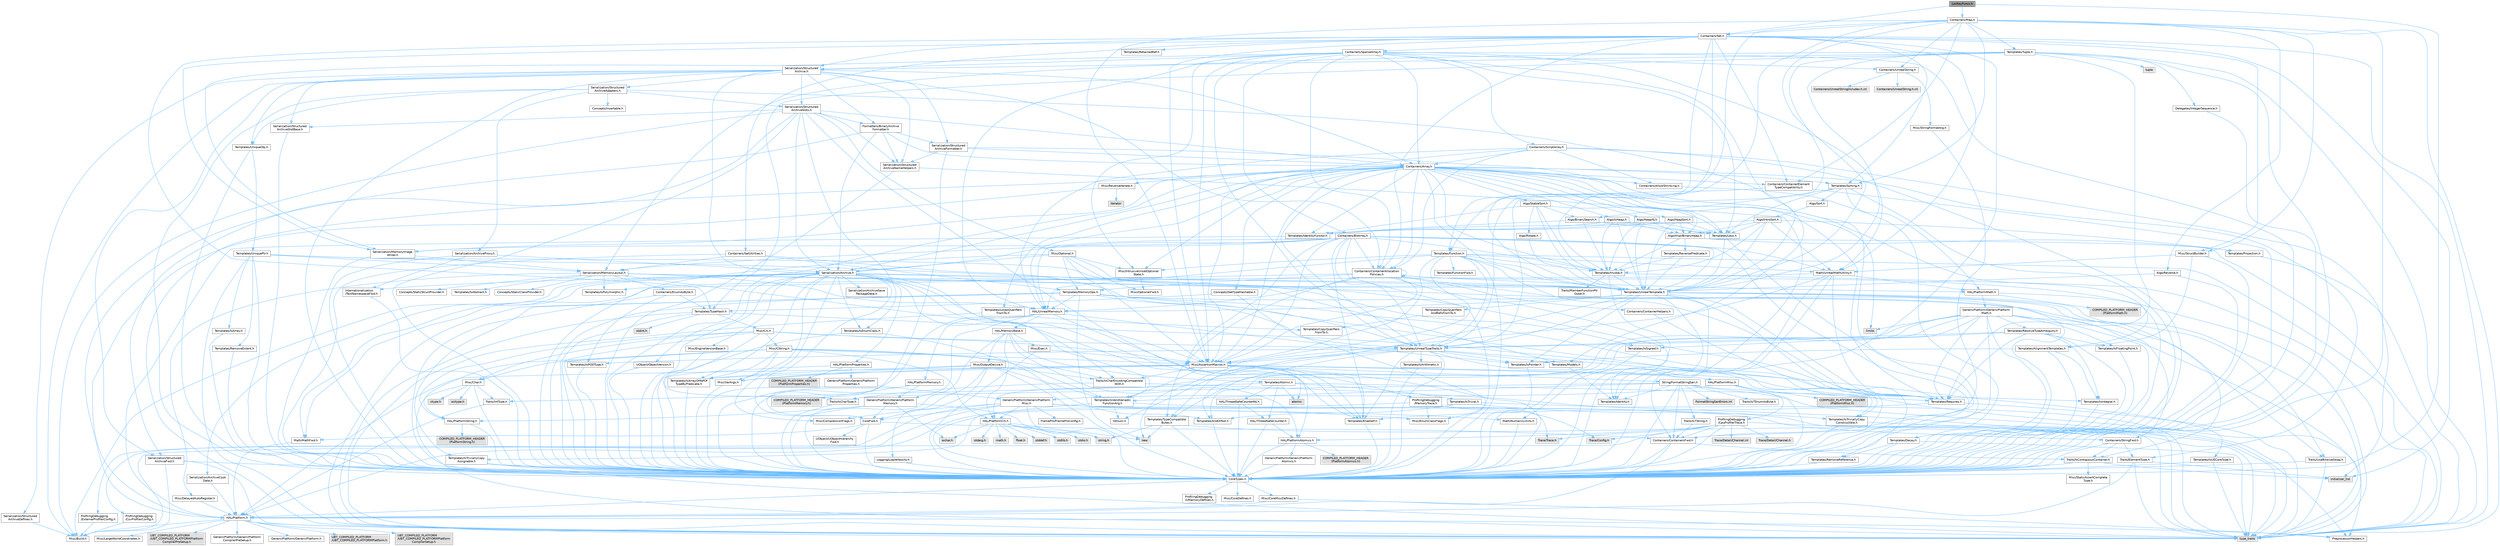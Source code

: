 digraph "LocKeyFuncs.h"
{
 // INTERACTIVE_SVG=YES
 // LATEX_PDF_SIZE
  bgcolor="transparent";
  edge [fontname=Helvetica,fontsize=10,labelfontname=Helvetica,labelfontsize=10];
  node [fontname=Helvetica,fontsize=10,shape=box,height=0.2,width=0.4];
  Node1 [id="Node000001",label="LocKeyFuncs.h",height=0.2,width=0.4,color="gray40", fillcolor="grey60", style="filled", fontcolor="black",tooltip=" "];
  Node1 -> Node2 [id="edge1_Node000001_Node000002",color="steelblue1",style="solid",tooltip=" "];
  Node2 [id="Node000002",label="CoreTypes.h",height=0.2,width=0.4,color="grey40", fillcolor="white", style="filled",URL="$dc/dec/CoreTypes_8h.html",tooltip=" "];
  Node2 -> Node3 [id="edge2_Node000002_Node000003",color="steelblue1",style="solid",tooltip=" "];
  Node3 [id="Node000003",label="HAL/Platform.h",height=0.2,width=0.4,color="grey40", fillcolor="white", style="filled",URL="$d9/dd0/Platform_8h.html",tooltip=" "];
  Node3 -> Node4 [id="edge3_Node000003_Node000004",color="steelblue1",style="solid",tooltip=" "];
  Node4 [id="Node000004",label="Misc/Build.h",height=0.2,width=0.4,color="grey40", fillcolor="white", style="filled",URL="$d3/dbb/Build_8h.html",tooltip=" "];
  Node3 -> Node5 [id="edge4_Node000003_Node000005",color="steelblue1",style="solid",tooltip=" "];
  Node5 [id="Node000005",label="Misc/LargeWorldCoordinates.h",height=0.2,width=0.4,color="grey40", fillcolor="white", style="filled",URL="$d2/dcb/LargeWorldCoordinates_8h.html",tooltip=" "];
  Node3 -> Node6 [id="edge5_Node000003_Node000006",color="steelblue1",style="solid",tooltip=" "];
  Node6 [id="Node000006",label="type_traits",height=0.2,width=0.4,color="grey60", fillcolor="#E0E0E0", style="filled",tooltip=" "];
  Node3 -> Node7 [id="edge6_Node000003_Node000007",color="steelblue1",style="solid",tooltip=" "];
  Node7 [id="Node000007",label="PreprocessorHelpers.h",height=0.2,width=0.4,color="grey40", fillcolor="white", style="filled",URL="$db/ddb/PreprocessorHelpers_8h.html",tooltip=" "];
  Node3 -> Node8 [id="edge7_Node000003_Node000008",color="steelblue1",style="solid",tooltip=" "];
  Node8 [id="Node000008",label="UBT_COMPILED_PLATFORM\l/UBT_COMPILED_PLATFORMPlatform\lCompilerPreSetup.h",height=0.2,width=0.4,color="grey60", fillcolor="#E0E0E0", style="filled",tooltip=" "];
  Node3 -> Node9 [id="edge8_Node000003_Node000009",color="steelblue1",style="solid",tooltip=" "];
  Node9 [id="Node000009",label="GenericPlatform/GenericPlatform\lCompilerPreSetup.h",height=0.2,width=0.4,color="grey40", fillcolor="white", style="filled",URL="$d9/dc8/GenericPlatformCompilerPreSetup_8h.html",tooltip=" "];
  Node3 -> Node10 [id="edge9_Node000003_Node000010",color="steelblue1",style="solid",tooltip=" "];
  Node10 [id="Node000010",label="GenericPlatform/GenericPlatform.h",height=0.2,width=0.4,color="grey40", fillcolor="white", style="filled",URL="$d6/d84/GenericPlatform_8h.html",tooltip=" "];
  Node3 -> Node11 [id="edge10_Node000003_Node000011",color="steelblue1",style="solid",tooltip=" "];
  Node11 [id="Node000011",label="UBT_COMPILED_PLATFORM\l/UBT_COMPILED_PLATFORMPlatform.h",height=0.2,width=0.4,color="grey60", fillcolor="#E0E0E0", style="filled",tooltip=" "];
  Node3 -> Node12 [id="edge11_Node000003_Node000012",color="steelblue1",style="solid",tooltip=" "];
  Node12 [id="Node000012",label="UBT_COMPILED_PLATFORM\l/UBT_COMPILED_PLATFORMPlatform\lCompilerSetup.h",height=0.2,width=0.4,color="grey60", fillcolor="#E0E0E0", style="filled",tooltip=" "];
  Node2 -> Node13 [id="edge12_Node000002_Node000013",color="steelblue1",style="solid",tooltip=" "];
  Node13 [id="Node000013",label="ProfilingDebugging\l/UMemoryDefines.h",height=0.2,width=0.4,color="grey40", fillcolor="white", style="filled",URL="$d2/da2/UMemoryDefines_8h.html",tooltip=" "];
  Node2 -> Node14 [id="edge13_Node000002_Node000014",color="steelblue1",style="solid",tooltip=" "];
  Node14 [id="Node000014",label="Misc/CoreMiscDefines.h",height=0.2,width=0.4,color="grey40", fillcolor="white", style="filled",URL="$da/d38/CoreMiscDefines_8h.html",tooltip=" "];
  Node14 -> Node3 [id="edge14_Node000014_Node000003",color="steelblue1",style="solid",tooltip=" "];
  Node14 -> Node7 [id="edge15_Node000014_Node000007",color="steelblue1",style="solid",tooltip=" "];
  Node2 -> Node15 [id="edge16_Node000002_Node000015",color="steelblue1",style="solid",tooltip=" "];
  Node15 [id="Node000015",label="Misc/CoreDefines.h",height=0.2,width=0.4,color="grey40", fillcolor="white", style="filled",URL="$d3/dd2/CoreDefines_8h.html",tooltip=" "];
  Node1 -> Node16 [id="edge17_Node000001_Node000016",color="steelblue1",style="solid",tooltip=" "];
  Node16 [id="Node000016",label="Containers/Set.h",height=0.2,width=0.4,color="grey40", fillcolor="white", style="filled",URL="$d4/d45/Set_8h.html",tooltip=" "];
  Node16 -> Node17 [id="edge18_Node000016_Node000017",color="steelblue1",style="solid",tooltip=" "];
  Node17 [id="Node000017",label="Containers/ContainerAllocation\lPolicies.h",height=0.2,width=0.4,color="grey40", fillcolor="white", style="filled",URL="$d7/dff/ContainerAllocationPolicies_8h.html",tooltip=" "];
  Node17 -> Node2 [id="edge19_Node000017_Node000002",color="steelblue1",style="solid",tooltip=" "];
  Node17 -> Node18 [id="edge20_Node000017_Node000018",color="steelblue1",style="solid",tooltip=" "];
  Node18 [id="Node000018",label="Containers/ContainerHelpers.h",height=0.2,width=0.4,color="grey40", fillcolor="white", style="filled",URL="$d7/d33/ContainerHelpers_8h.html",tooltip=" "];
  Node18 -> Node2 [id="edge21_Node000018_Node000002",color="steelblue1",style="solid",tooltip=" "];
  Node17 -> Node17 [id="edge22_Node000017_Node000017",color="steelblue1",style="solid",tooltip=" "];
  Node17 -> Node19 [id="edge23_Node000017_Node000019",color="steelblue1",style="solid",tooltip=" "];
  Node19 [id="Node000019",label="HAL/PlatformMath.h",height=0.2,width=0.4,color="grey40", fillcolor="white", style="filled",URL="$dc/d53/PlatformMath_8h.html",tooltip=" "];
  Node19 -> Node2 [id="edge24_Node000019_Node000002",color="steelblue1",style="solid",tooltip=" "];
  Node19 -> Node20 [id="edge25_Node000019_Node000020",color="steelblue1",style="solid",tooltip=" "];
  Node20 [id="Node000020",label="GenericPlatform/GenericPlatform\lMath.h",height=0.2,width=0.4,color="grey40", fillcolor="white", style="filled",URL="$d5/d79/GenericPlatformMath_8h.html",tooltip=" "];
  Node20 -> Node2 [id="edge26_Node000020_Node000002",color="steelblue1",style="solid",tooltip=" "];
  Node20 -> Node21 [id="edge27_Node000020_Node000021",color="steelblue1",style="solid",tooltip=" "];
  Node21 [id="Node000021",label="Containers/ContainersFwd.h",height=0.2,width=0.4,color="grey40", fillcolor="white", style="filled",URL="$d4/d0a/ContainersFwd_8h.html",tooltip=" "];
  Node21 -> Node3 [id="edge28_Node000021_Node000003",color="steelblue1",style="solid",tooltip=" "];
  Node21 -> Node2 [id="edge29_Node000021_Node000002",color="steelblue1",style="solid",tooltip=" "];
  Node21 -> Node22 [id="edge30_Node000021_Node000022",color="steelblue1",style="solid",tooltip=" "];
  Node22 [id="Node000022",label="Traits/IsContiguousContainer.h",height=0.2,width=0.4,color="grey40", fillcolor="white", style="filled",URL="$d5/d3c/IsContiguousContainer_8h.html",tooltip=" "];
  Node22 -> Node2 [id="edge31_Node000022_Node000002",color="steelblue1",style="solid",tooltip=" "];
  Node22 -> Node23 [id="edge32_Node000022_Node000023",color="steelblue1",style="solid",tooltip=" "];
  Node23 [id="Node000023",label="Misc/StaticAssertComplete\lType.h",height=0.2,width=0.4,color="grey40", fillcolor="white", style="filled",URL="$d5/d4e/StaticAssertCompleteType_8h.html",tooltip=" "];
  Node22 -> Node24 [id="edge33_Node000022_Node000024",color="steelblue1",style="solid",tooltip=" "];
  Node24 [id="Node000024",label="initializer_list",height=0.2,width=0.4,color="grey60", fillcolor="#E0E0E0", style="filled",tooltip=" "];
  Node20 -> Node25 [id="edge34_Node000020_Node000025",color="steelblue1",style="solid",tooltip=" "];
  Node25 [id="Node000025",label="HAL/PlatformCrt.h",height=0.2,width=0.4,color="grey40", fillcolor="white", style="filled",URL="$d8/d75/PlatformCrt_8h.html",tooltip=" "];
  Node25 -> Node26 [id="edge35_Node000025_Node000026",color="steelblue1",style="solid",tooltip=" "];
  Node26 [id="Node000026",label="new",height=0.2,width=0.4,color="grey60", fillcolor="#E0E0E0", style="filled",tooltip=" "];
  Node25 -> Node27 [id="edge36_Node000025_Node000027",color="steelblue1",style="solid",tooltip=" "];
  Node27 [id="Node000027",label="wchar.h",height=0.2,width=0.4,color="grey60", fillcolor="#E0E0E0", style="filled",tooltip=" "];
  Node25 -> Node28 [id="edge37_Node000025_Node000028",color="steelblue1",style="solid",tooltip=" "];
  Node28 [id="Node000028",label="stddef.h",height=0.2,width=0.4,color="grey60", fillcolor="#E0E0E0", style="filled",tooltip=" "];
  Node25 -> Node29 [id="edge38_Node000025_Node000029",color="steelblue1",style="solid",tooltip=" "];
  Node29 [id="Node000029",label="stdlib.h",height=0.2,width=0.4,color="grey60", fillcolor="#E0E0E0", style="filled",tooltip=" "];
  Node25 -> Node30 [id="edge39_Node000025_Node000030",color="steelblue1",style="solid",tooltip=" "];
  Node30 [id="Node000030",label="stdio.h",height=0.2,width=0.4,color="grey60", fillcolor="#E0E0E0", style="filled",tooltip=" "];
  Node25 -> Node31 [id="edge40_Node000025_Node000031",color="steelblue1",style="solid",tooltip=" "];
  Node31 [id="Node000031",label="stdarg.h",height=0.2,width=0.4,color="grey60", fillcolor="#E0E0E0", style="filled",tooltip=" "];
  Node25 -> Node32 [id="edge41_Node000025_Node000032",color="steelblue1",style="solid",tooltip=" "];
  Node32 [id="Node000032",label="math.h",height=0.2,width=0.4,color="grey60", fillcolor="#E0E0E0", style="filled",tooltip=" "];
  Node25 -> Node33 [id="edge42_Node000025_Node000033",color="steelblue1",style="solid",tooltip=" "];
  Node33 [id="Node000033",label="float.h",height=0.2,width=0.4,color="grey60", fillcolor="#E0E0E0", style="filled",tooltip=" "];
  Node25 -> Node34 [id="edge43_Node000025_Node000034",color="steelblue1",style="solid",tooltip=" "];
  Node34 [id="Node000034",label="string.h",height=0.2,width=0.4,color="grey60", fillcolor="#E0E0E0", style="filled",tooltip=" "];
  Node20 -> Node35 [id="edge44_Node000020_Node000035",color="steelblue1",style="solid",tooltip=" "];
  Node35 [id="Node000035",label="Templates/AndOrNot.h",height=0.2,width=0.4,color="grey40", fillcolor="white", style="filled",URL="$db/d0a/AndOrNot_8h.html",tooltip=" "];
  Node35 -> Node2 [id="edge45_Node000035_Node000002",color="steelblue1",style="solid",tooltip=" "];
  Node20 -> Node36 [id="edge46_Node000020_Node000036",color="steelblue1",style="solid",tooltip=" "];
  Node36 [id="Node000036",label="Templates/Decay.h",height=0.2,width=0.4,color="grey40", fillcolor="white", style="filled",URL="$dd/d0f/Decay_8h.html",tooltip=" "];
  Node36 -> Node2 [id="edge47_Node000036_Node000002",color="steelblue1",style="solid",tooltip=" "];
  Node36 -> Node37 [id="edge48_Node000036_Node000037",color="steelblue1",style="solid",tooltip=" "];
  Node37 [id="Node000037",label="Templates/RemoveReference.h",height=0.2,width=0.4,color="grey40", fillcolor="white", style="filled",URL="$da/dbe/RemoveReference_8h.html",tooltip=" "];
  Node37 -> Node2 [id="edge49_Node000037_Node000002",color="steelblue1",style="solid",tooltip=" "];
  Node36 -> Node6 [id="edge50_Node000036_Node000006",color="steelblue1",style="solid",tooltip=" "];
  Node20 -> Node38 [id="edge51_Node000020_Node000038",color="steelblue1",style="solid",tooltip=" "];
  Node38 [id="Node000038",label="Templates/IsFloatingPoint.h",height=0.2,width=0.4,color="grey40", fillcolor="white", style="filled",URL="$d3/d11/IsFloatingPoint_8h.html",tooltip=" "];
  Node38 -> Node2 [id="edge52_Node000038_Node000002",color="steelblue1",style="solid",tooltip=" "];
  Node20 -> Node39 [id="edge53_Node000020_Node000039",color="steelblue1",style="solid",tooltip=" "];
  Node39 [id="Node000039",label="Templates/UnrealTypeTraits.h",height=0.2,width=0.4,color="grey40", fillcolor="white", style="filled",URL="$d2/d2d/UnrealTypeTraits_8h.html",tooltip=" "];
  Node39 -> Node2 [id="edge54_Node000039_Node000002",color="steelblue1",style="solid",tooltip=" "];
  Node39 -> Node40 [id="edge55_Node000039_Node000040",color="steelblue1",style="solid",tooltip=" "];
  Node40 [id="Node000040",label="Templates/IsPointer.h",height=0.2,width=0.4,color="grey40", fillcolor="white", style="filled",URL="$d7/d05/IsPointer_8h.html",tooltip=" "];
  Node40 -> Node2 [id="edge56_Node000040_Node000002",color="steelblue1",style="solid",tooltip=" "];
  Node39 -> Node41 [id="edge57_Node000039_Node000041",color="steelblue1",style="solid",tooltip=" "];
  Node41 [id="Node000041",label="Misc/AssertionMacros.h",height=0.2,width=0.4,color="grey40", fillcolor="white", style="filled",URL="$d0/dfa/AssertionMacros_8h.html",tooltip=" "];
  Node41 -> Node2 [id="edge58_Node000041_Node000002",color="steelblue1",style="solid",tooltip=" "];
  Node41 -> Node3 [id="edge59_Node000041_Node000003",color="steelblue1",style="solid",tooltip=" "];
  Node41 -> Node42 [id="edge60_Node000041_Node000042",color="steelblue1",style="solid",tooltip=" "];
  Node42 [id="Node000042",label="HAL/PlatformMisc.h",height=0.2,width=0.4,color="grey40", fillcolor="white", style="filled",URL="$d0/df5/PlatformMisc_8h.html",tooltip=" "];
  Node42 -> Node2 [id="edge61_Node000042_Node000002",color="steelblue1",style="solid",tooltip=" "];
  Node42 -> Node43 [id="edge62_Node000042_Node000043",color="steelblue1",style="solid",tooltip=" "];
  Node43 [id="Node000043",label="GenericPlatform/GenericPlatform\lMisc.h",height=0.2,width=0.4,color="grey40", fillcolor="white", style="filled",URL="$db/d9a/GenericPlatformMisc_8h.html",tooltip=" "];
  Node43 -> Node44 [id="edge63_Node000043_Node000044",color="steelblue1",style="solid",tooltip=" "];
  Node44 [id="Node000044",label="Containers/StringFwd.h",height=0.2,width=0.4,color="grey40", fillcolor="white", style="filled",URL="$df/d37/StringFwd_8h.html",tooltip=" "];
  Node44 -> Node2 [id="edge64_Node000044_Node000002",color="steelblue1",style="solid",tooltip=" "];
  Node44 -> Node45 [id="edge65_Node000044_Node000045",color="steelblue1",style="solid",tooltip=" "];
  Node45 [id="Node000045",label="Traits/ElementType.h",height=0.2,width=0.4,color="grey40", fillcolor="white", style="filled",URL="$d5/d4f/ElementType_8h.html",tooltip=" "];
  Node45 -> Node3 [id="edge66_Node000045_Node000003",color="steelblue1",style="solid",tooltip=" "];
  Node45 -> Node24 [id="edge67_Node000045_Node000024",color="steelblue1",style="solid",tooltip=" "];
  Node45 -> Node6 [id="edge68_Node000045_Node000006",color="steelblue1",style="solid",tooltip=" "];
  Node44 -> Node22 [id="edge69_Node000044_Node000022",color="steelblue1",style="solid",tooltip=" "];
  Node43 -> Node46 [id="edge70_Node000043_Node000046",color="steelblue1",style="solid",tooltip=" "];
  Node46 [id="Node000046",label="CoreFwd.h",height=0.2,width=0.4,color="grey40", fillcolor="white", style="filled",URL="$d1/d1e/CoreFwd_8h.html",tooltip=" "];
  Node46 -> Node2 [id="edge71_Node000046_Node000002",color="steelblue1",style="solid",tooltip=" "];
  Node46 -> Node21 [id="edge72_Node000046_Node000021",color="steelblue1",style="solid",tooltip=" "];
  Node46 -> Node47 [id="edge73_Node000046_Node000047",color="steelblue1",style="solid",tooltip=" "];
  Node47 [id="Node000047",label="Math/MathFwd.h",height=0.2,width=0.4,color="grey40", fillcolor="white", style="filled",URL="$d2/d10/MathFwd_8h.html",tooltip=" "];
  Node47 -> Node3 [id="edge74_Node000047_Node000003",color="steelblue1",style="solid",tooltip=" "];
  Node46 -> Node48 [id="edge75_Node000046_Node000048",color="steelblue1",style="solid",tooltip=" "];
  Node48 [id="Node000048",label="UObject/UObjectHierarchy\lFwd.h",height=0.2,width=0.4,color="grey40", fillcolor="white", style="filled",URL="$d3/d13/UObjectHierarchyFwd_8h.html",tooltip=" "];
  Node43 -> Node2 [id="edge76_Node000043_Node000002",color="steelblue1",style="solid",tooltip=" "];
  Node43 -> Node49 [id="edge77_Node000043_Node000049",color="steelblue1",style="solid",tooltip=" "];
  Node49 [id="Node000049",label="FramePro/FrameProConfig.h",height=0.2,width=0.4,color="grey40", fillcolor="white", style="filled",URL="$d7/d90/FrameProConfig_8h.html",tooltip=" "];
  Node43 -> Node25 [id="edge78_Node000043_Node000025",color="steelblue1",style="solid",tooltip=" "];
  Node43 -> Node50 [id="edge79_Node000043_Node000050",color="steelblue1",style="solid",tooltip=" "];
  Node50 [id="Node000050",label="Math/NumericLimits.h",height=0.2,width=0.4,color="grey40", fillcolor="white", style="filled",URL="$df/d1b/NumericLimits_8h.html",tooltip=" "];
  Node50 -> Node2 [id="edge80_Node000050_Node000002",color="steelblue1",style="solid",tooltip=" "];
  Node43 -> Node51 [id="edge81_Node000043_Node000051",color="steelblue1",style="solid",tooltip=" "];
  Node51 [id="Node000051",label="Misc/CompressionFlags.h",height=0.2,width=0.4,color="grey40", fillcolor="white", style="filled",URL="$d9/d76/CompressionFlags_8h.html",tooltip=" "];
  Node43 -> Node52 [id="edge82_Node000043_Node000052",color="steelblue1",style="solid",tooltip=" "];
  Node52 [id="Node000052",label="Misc/EnumClassFlags.h",height=0.2,width=0.4,color="grey40", fillcolor="white", style="filled",URL="$d8/de7/EnumClassFlags_8h.html",tooltip=" "];
  Node43 -> Node53 [id="edge83_Node000043_Node000053",color="steelblue1",style="solid",tooltip=" "];
  Node53 [id="Node000053",label="ProfilingDebugging\l/CsvProfilerConfig.h",height=0.2,width=0.4,color="grey40", fillcolor="white", style="filled",URL="$d3/d88/CsvProfilerConfig_8h.html",tooltip=" "];
  Node53 -> Node4 [id="edge84_Node000053_Node000004",color="steelblue1",style="solid",tooltip=" "];
  Node43 -> Node54 [id="edge85_Node000043_Node000054",color="steelblue1",style="solid",tooltip=" "];
  Node54 [id="Node000054",label="ProfilingDebugging\l/ExternalProfilerConfig.h",height=0.2,width=0.4,color="grey40", fillcolor="white", style="filled",URL="$d3/dbb/ExternalProfilerConfig_8h.html",tooltip=" "];
  Node54 -> Node4 [id="edge86_Node000054_Node000004",color="steelblue1",style="solid",tooltip=" "];
  Node42 -> Node55 [id="edge87_Node000042_Node000055",color="steelblue1",style="solid",tooltip=" "];
  Node55 [id="Node000055",label="COMPILED_PLATFORM_HEADER\l(PlatformMisc.h)",height=0.2,width=0.4,color="grey60", fillcolor="#E0E0E0", style="filled",tooltip=" "];
  Node42 -> Node56 [id="edge88_Node000042_Node000056",color="steelblue1",style="solid",tooltip=" "];
  Node56 [id="Node000056",label="ProfilingDebugging\l/CpuProfilerTrace.h",height=0.2,width=0.4,color="grey40", fillcolor="white", style="filled",URL="$da/dcb/CpuProfilerTrace_8h.html",tooltip=" "];
  Node56 -> Node2 [id="edge89_Node000056_Node000002",color="steelblue1",style="solid",tooltip=" "];
  Node56 -> Node21 [id="edge90_Node000056_Node000021",color="steelblue1",style="solid",tooltip=" "];
  Node56 -> Node57 [id="edge91_Node000056_Node000057",color="steelblue1",style="solid",tooltip=" "];
  Node57 [id="Node000057",label="HAL/PlatformAtomics.h",height=0.2,width=0.4,color="grey40", fillcolor="white", style="filled",URL="$d3/d36/PlatformAtomics_8h.html",tooltip=" "];
  Node57 -> Node2 [id="edge92_Node000057_Node000002",color="steelblue1",style="solid",tooltip=" "];
  Node57 -> Node58 [id="edge93_Node000057_Node000058",color="steelblue1",style="solid",tooltip=" "];
  Node58 [id="Node000058",label="GenericPlatform/GenericPlatform\lAtomics.h",height=0.2,width=0.4,color="grey40", fillcolor="white", style="filled",URL="$da/d72/GenericPlatformAtomics_8h.html",tooltip=" "];
  Node58 -> Node2 [id="edge94_Node000058_Node000002",color="steelblue1",style="solid",tooltip=" "];
  Node57 -> Node59 [id="edge95_Node000057_Node000059",color="steelblue1",style="solid",tooltip=" "];
  Node59 [id="Node000059",label="COMPILED_PLATFORM_HEADER\l(PlatformAtomics.h)",height=0.2,width=0.4,color="grey60", fillcolor="#E0E0E0", style="filled",tooltip=" "];
  Node56 -> Node7 [id="edge96_Node000056_Node000007",color="steelblue1",style="solid",tooltip=" "];
  Node56 -> Node4 [id="edge97_Node000056_Node000004",color="steelblue1",style="solid",tooltip=" "];
  Node56 -> Node60 [id="edge98_Node000056_Node000060",color="steelblue1",style="solid",tooltip=" "];
  Node60 [id="Node000060",label="Trace/Config.h",height=0.2,width=0.4,color="grey60", fillcolor="#E0E0E0", style="filled",tooltip=" "];
  Node56 -> Node61 [id="edge99_Node000056_Node000061",color="steelblue1",style="solid",tooltip=" "];
  Node61 [id="Node000061",label="Trace/Detail/Channel.h",height=0.2,width=0.4,color="grey60", fillcolor="#E0E0E0", style="filled",tooltip=" "];
  Node56 -> Node62 [id="edge100_Node000056_Node000062",color="steelblue1",style="solid",tooltip=" "];
  Node62 [id="Node000062",label="Trace/Detail/Channel.inl",height=0.2,width=0.4,color="grey60", fillcolor="#E0E0E0", style="filled",tooltip=" "];
  Node56 -> Node63 [id="edge101_Node000056_Node000063",color="steelblue1",style="solid",tooltip=" "];
  Node63 [id="Node000063",label="Trace/Trace.h",height=0.2,width=0.4,color="grey60", fillcolor="#E0E0E0", style="filled",tooltip=" "];
  Node41 -> Node7 [id="edge102_Node000041_Node000007",color="steelblue1",style="solid",tooltip=" "];
  Node41 -> Node64 [id="edge103_Node000041_Node000064",color="steelblue1",style="solid",tooltip=" "];
  Node64 [id="Node000064",label="Templates/EnableIf.h",height=0.2,width=0.4,color="grey40", fillcolor="white", style="filled",URL="$d7/d60/EnableIf_8h.html",tooltip=" "];
  Node64 -> Node2 [id="edge104_Node000064_Node000002",color="steelblue1",style="solid",tooltip=" "];
  Node41 -> Node65 [id="edge105_Node000041_Node000065",color="steelblue1",style="solid",tooltip=" "];
  Node65 [id="Node000065",label="Templates/IsArrayOrRefOf\lTypeByPredicate.h",height=0.2,width=0.4,color="grey40", fillcolor="white", style="filled",URL="$d6/da1/IsArrayOrRefOfTypeByPredicate_8h.html",tooltip=" "];
  Node65 -> Node2 [id="edge106_Node000065_Node000002",color="steelblue1",style="solid",tooltip=" "];
  Node41 -> Node66 [id="edge107_Node000041_Node000066",color="steelblue1",style="solid",tooltip=" "];
  Node66 [id="Node000066",label="Templates/IsValidVariadic\lFunctionArg.h",height=0.2,width=0.4,color="grey40", fillcolor="white", style="filled",URL="$d0/dc8/IsValidVariadicFunctionArg_8h.html",tooltip=" "];
  Node66 -> Node2 [id="edge108_Node000066_Node000002",color="steelblue1",style="solid",tooltip=" "];
  Node66 -> Node67 [id="edge109_Node000066_Node000067",color="steelblue1",style="solid",tooltip=" "];
  Node67 [id="Node000067",label="IsEnum.h",height=0.2,width=0.4,color="grey40", fillcolor="white", style="filled",URL="$d4/de5/IsEnum_8h.html",tooltip=" "];
  Node66 -> Node6 [id="edge110_Node000066_Node000006",color="steelblue1",style="solid",tooltip=" "];
  Node41 -> Node68 [id="edge111_Node000041_Node000068",color="steelblue1",style="solid",tooltip=" "];
  Node68 [id="Node000068",label="Traits/IsCharEncodingCompatible\lWith.h",height=0.2,width=0.4,color="grey40", fillcolor="white", style="filled",URL="$df/dd1/IsCharEncodingCompatibleWith_8h.html",tooltip=" "];
  Node68 -> Node6 [id="edge112_Node000068_Node000006",color="steelblue1",style="solid",tooltip=" "];
  Node68 -> Node69 [id="edge113_Node000068_Node000069",color="steelblue1",style="solid",tooltip=" "];
  Node69 [id="Node000069",label="Traits/IsCharType.h",height=0.2,width=0.4,color="grey40", fillcolor="white", style="filled",URL="$db/d51/IsCharType_8h.html",tooltip=" "];
  Node69 -> Node2 [id="edge114_Node000069_Node000002",color="steelblue1",style="solid",tooltip=" "];
  Node41 -> Node70 [id="edge115_Node000041_Node000070",color="steelblue1",style="solid",tooltip=" "];
  Node70 [id="Node000070",label="Misc/VarArgs.h",height=0.2,width=0.4,color="grey40", fillcolor="white", style="filled",URL="$d5/d6f/VarArgs_8h.html",tooltip=" "];
  Node70 -> Node2 [id="edge116_Node000070_Node000002",color="steelblue1",style="solid",tooltip=" "];
  Node41 -> Node71 [id="edge117_Node000041_Node000071",color="steelblue1",style="solid",tooltip=" "];
  Node71 [id="Node000071",label="String/FormatStringSan.h",height=0.2,width=0.4,color="grey40", fillcolor="white", style="filled",URL="$d3/d8b/FormatStringSan_8h.html",tooltip=" "];
  Node71 -> Node6 [id="edge118_Node000071_Node000006",color="steelblue1",style="solid",tooltip=" "];
  Node71 -> Node2 [id="edge119_Node000071_Node000002",color="steelblue1",style="solid",tooltip=" "];
  Node71 -> Node72 [id="edge120_Node000071_Node000072",color="steelblue1",style="solid",tooltip=" "];
  Node72 [id="Node000072",label="Templates/Requires.h",height=0.2,width=0.4,color="grey40", fillcolor="white", style="filled",URL="$dc/d96/Requires_8h.html",tooltip=" "];
  Node72 -> Node64 [id="edge121_Node000072_Node000064",color="steelblue1",style="solid",tooltip=" "];
  Node72 -> Node6 [id="edge122_Node000072_Node000006",color="steelblue1",style="solid",tooltip=" "];
  Node71 -> Node73 [id="edge123_Node000071_Node000073",color="steelblue1",style="solid",tooltip=" "];
  Node73 [id="Node000073",label="Templates/Identity.h",height=0.2,width=0.4,color="grey40", fillcolor="white", style="filled",URL="$d0/dd5/Identity_8h.html",tooltip=" "];
  Node71 -> Node66 [id="edge124_Node000071_Node000066",color="steelblue1",style="solid",tooltip=" "];
  Node71 -> Node69 [id="edge125_Node000071_Node000069",color="steelblue1",style="solid",tooltip=" "];
  Node71 -> Node74 [id="edge126_Node000071_Node000074",color="steelblue1",style="solid",tooltip=" "];
  Node74 [id="Node000074",label="Traits/IsTEnumAsByte.h",height=0.2,width=0.4,color="grey40", fillcolor="white", style="filled",URL="$d1/de6/IsTEnumAsByte_8h.html",tooltip=" "];
  Node71 -> Node75 [id="edge127_Node000071_Node000075",color="steelblue1",style="solid",tooltip=" "];
  Node75 [id="Node000075",label="Traits/IsTString.h",height=0.2,width=0.4,color="grey40", fillcolor="white", style="filled",URL="$d0/df8/IsTString_8h.html",tooltip=" "];
  Node75 -> Node21 [id="edge128_Node000075_Node000021",color="steelblue1",style="solid",tooltip=" "];
  Node71 -> Node21 [id="edge129_Node000071_Node000021",color="steelblue1",style="solid",tooltip=" "];
  Node71 -> Node76 [id="edge130_Node000071_Node000076",color="steelblue1",style="solid",tooltip=" "];
  Node76 [id="Node000076",label="FormatStringSanErrors.inl",height=0.2,width=0.4,color="grey60", fillcolor="#E0E0E0", style="filled",tooltip=" "];
  Node41 -> Node77 [id="edge131_Node000041_Node000077",color="steelblue1",style="solid",tooltip=" "];
  Node77 [id="Node000077",label="atomic",height=0.2,width=0.4,color="grey60", fillcolor="#E0E0E0", style="filled",tooltip=" "];
  Node39 -> Node35 [id="edge132_Node000039_Node000035",color="steelblue1",style="solid",tooltip=" "];
  Node39 -> Node64 [id="edge133_Node000039_Node000064",color="steelblue1",style="solid",tooltip=" "];
  Node39 -> Node78 [id="edge134_Node000039_Node000078",color="steelblue1",style="solid",tooltip=" "];
  Node78 [id="Node000078",label="Templates/IsArithmetic.h",height=0.2,width=0.4,color="grey40", fillcolor="white", style="filled",URL="$d2/d5d/IsArithmetic_8h.html",tooltip=" "];
  Node78 -> Node2 [id="edge135_Node000078_Node000002",color="steelblue1",style="solid",tooltip=" "];
  Node39 -> Node67 [id="edge136_Node000039_Node000067",color="steelblue1",style="solid",tooltip=" "];
  Node39 -> Node79 [id="edge137_Node000039_Node000079",color="steelblue1",style="solid",tooltip=" "];
  Node79 [id="Node000079",label="Templates/Models.h",height=0.2,width=0.4,color="grey40", fillcolor="white", style="filled",URL="$d3/d0c/Models_8h.html",tooltip=" "];
  Node79 -> Node73 [id="edge138_Node000079_Node000073",color="steelblue1",style="solid",tooltip=" "];
  Node39 -> Node80 [id="edge139_Node000039_Node000080",color="steelblue1",style="solid",tooltip=" "];
  Node80 [id="Node000080",label="Templates/IsPODType.h",height=0.2,width=0.4,color="grey40", fillcolor="white", style="filled",URL="$d7/db1/IsPODType_8h.html",tooltip=" "];
  Node80 -> Node2 [id="edge140_Node000080_Node000002",color="steelblue1",style="solid",tooltip=" "];
  Node39 -> Node81 [id="edge141_Node000039_Node000081",color="steelblue1",style="solid",tooltip=" "];
  Node81 [id="Node000081",label="Templates/IsUECoreType.h",height=0.2,width=0.4,color="grey40", fillcolor="white", style="filled",URL="$d1/db8/IsUECoreType_8h.html",tooltip=" "];
  Node81 -> Node2 [id="edge142_Node000081_Node000002",color="steelblue1",style="solid",tooltip=" "];
  Node81 -> Node6 [id="edge143_Node000081_Node000006",color="steelblue1",style="solid",tooltip=" "];
  Node39 -> Node82 [id="edge144_Node000039_Node000082",color="steelblue1",style="solid",tooltip=" "];
  Node82 [id="Node000082",label="Templates/IsTriviallyCopy\lConstructible.h",height=0.2,width=0.4,color="grey40", fillcolor="white", style="filled",URL="$d3/d78/IsTriviallyCopyConstructible_8h.html",tooltip=" "];
  Node82 -> Node2 [id="edge145_Node000082_Node000002",color="steelblue1",style="solid",tooltip=" "];
  Node82 -> Node6 [id="edge146_Node000082_Node000006",color="steelblue1",style="solid",tooltip=" "];
  Node20 -> Node72 [id="edge147_Node000020_Node000072",color="steelblue1",style="solid",tooltip=" "];
  Node20 -> Node83 [id="edge148_Node000020_Node000083",color="steelblue1",style="solid",tooltip=" "];
  Node83 [id="Node000083",label="Templates/ResolveTypeAmbiguity.h",height=0.2,width=0.4,color="grey40", fillcolor="white", style="filled",URL="$df/d1f/ResolveTypeAmbiguity_8h.html",tooltip=" "];
  Node83 -> Node2 [id="edge149_Node000083_Node000002",color="steelblue1",style="solid",tooltip=" "];
  Node83 -> Node38 [id="edge150_Node000083_Node000038",color="steelblue1",style="solid",tooltip=" "];
  Node83 -> Node39 [id="edge151_Node000083_Node000039",color="steelblue1",style="solid",tooltip=" "];
  Node83 -> Node84 [id="edge152_Node000083_Node000084",color="steelblue1",style="solid",tooltip=" "];
  Node84 [id="Node000084",label="Templates/IsSigned.h",height=0.2,width=0.4,color="grey40", fillcolor="white", style="filled",URL="$d8/dd8/IsSigned_8h.html",tooltip=" "];
  Node84 -> Node2 [id="edge153_Node000084_Node000002",color="steelblue1",style="solid",tooltip=" "];
  Node83 -> Node85 [id="edge154_Node000083_Node000085",color="steelblue1",style="solid",tooltip=" "];
  Node85 [id="Node000085",label="Templates/IsIntegral.h",height=0.2,width=0.4,color="grey40", fillcolor="white", style="filled",URL="$da/d64/IsIntegral_8h.html",tooltip=" "];
  Node85 -> Node2 [id="edge155_Node000085_Node000002",color="steelblue1",style="solid",tooltip=" "];
  Node83 -> Node72 [id="edge156_Node000083_Node000072",color="steelblue1",style="solid",tooltip=" "];
  Node20 -> Node86 [id="edge157_Node000020_Node000086",color="steelblue1",style="solid",tooltip=" "];
  Node86 [id="Node000086",label="Templates/TypeCompatible\lBytes.h",height=0.2,width=0.4,color="grey40", fillcolor="white", style="filled",URL="$df/d0a/TypeCompatibleBytes_8h.html",tooltip=" "];
  Node86 -> Node2 [id="edge158_Node000086_Node000002",color="steelblue1",style="solid",tooltip=" "];
  Node86 -> Node34 [id="edge159_Node000086_Node000034",color="steelblue1",style="solid",tooltip=" "];
  Node86 -> Node26 [id="edge160_Node000086_Node000026",color="steelblue1",style="solid",tooltip=" "];
  Node86 -> Node6 [id="edge161_Node000086_Node000006",color="steelblue1",style="solid",tooltip=" "];
  Node20 -> Node87 [id="edge162_Node000020_Node000087",color="steelblue1",style="solid",tooltip=" "];
  Node87 [id="Node000087",label="limits",height=0.2,width=0.4,color="grey60", fillcolor="#E0E0E0", style="filled",tooltip=" "];
  Node20 -> Node6 [id="edge163_Node000020_Node000006",color="steelblue1",style="solid",tooltip=" "];
  Node19 -> Node88 [id="edge164_Node000019_Node000088",color="steelblue1",style="solid",tooltip=" "];
  Node88 [id="Node000088",label="COMPILED_PLATFORM_HEADER\l(PlatformMath.h)",height=0.2,width=0.4,color="grey60", fillcolor="#E0E0E0", style="filled",tooltip=" "];
  Node17 -> Node89 [id="edge165_Node000017_Node000089",color="steelblue1",style="solid",tooltip=" "];
  Node89 [id="Node000089",label="HAL/UnrealMemory.h",height=0.2,width=0.4,color="grey40", fillcolor="white", style="filled",URL="$d9/d96/UnrealMemory_8h.html",tooltip=" "];
  Node89 -> Node2 [id="edge166_Node000089_Node000002",color="steelblue1",style="solid",tooltip=" "];
  Node89 -> Node90 [id="edge167_Node000089_Node000090",color="steelblue1",style="solid",tooltip=" "];
  Node90 [id="Node000090",label="GenericPlatform/GenericPlatform\lMemory.h",height=0.2,width=0.4,color="grey40", fillcolor="white", style="filled",URL="$dd/d22/GenericPlatformMemory_8h.html",tooltip=" "];
  Node90 -> Node46 [id="edge168_Node000090_Node000046",color="steelblue1",style="solid",tooltip=" "];
  Node90 -> Node2 [id="edge169_Node000090_Node000002",color="steelblue1",style="solid",tooltip=" "];
  Node90 -> Node91 [id="edge170_Node000090_Node000091",color="steelblue1",style="solid",tooltip=" "];
  Node91 [id="Node000091",label="HAL/PlatformString.h",height=0.2,width=0.4,color="grey40", fillcolor="white", style="filled",URL="$db/db5/PlatformString_8h.html",tooltip=" "];
  Node91 -> Node2 [id="edge171_Node000091_Node000002",color="steelblue1",style="solid",tooltip=" "];
  Node91 -> Node92 [id="edge172_Node000091_Node000092",color="steelblue1",style="solid",tooltip=" "];
  Node92 [id="Node000092",label="COMPILED_PLATFORM_HEADER\l(PlatformString.h)",height=0.2,width=0.4,color="grey60", fillcolor="#E0E0E0", style="filled",tooltip=" "];
  Node90 -> Node34 [id="edge173_Node000090_Node000034",color="steelblue1",style="solid",tooltip=" "];
  Node90 -> Node27 [id="edge174_Node000090_Node000027",color="steelblue1",style="solid",tooltip=" "];
  Node89 -> Node93 [id="edge175_Node000089_Node000093",color="steelblue1",style="solid",tooltip=" "];
  Node93 [id="Node000093",label="HAL/MemoryBase.h",height=0.2,width=0.4,color="grey40", fillcolor="white", style="filled",URL="$d6/d9f/MemoryBase_8h.html",tooltip=" "];
  Node93 -> Node2 [id="edge176_Node000093_Node000002",color="steelblue1",style="solid",tooltip=" "];
  Node93 -> Node57 [id="edge177_Node000093_Node000057",color="steelblue1",style="solid",tooltip=" "];
  Node93 -> Node25 [id="edge178_Node000093_Node000025",color="steelblue1",style="solid",tooltip=" "];
  Node93 -> Node94 [id="edge179_Node000093_Node000094",color="steelblue1",style="solid",tooltip=" "];
  Node94 [id="Node000094",label="Misc/Exec.h",height=0.2,width=0.4,color="grey40", fillcolor="white", style="filled",URL="$de/ddb/Exec_8h.html",tooltip=" "];
  Node94 -> Node2 [id="edge180_Node000094_Node000002",color="steelblue1",style="solid",tooltip=" "];
  Node94 -> Node41 [id="edge181_Node000094_Node000041",color="steelblue1",style="solid",tooltip=" "];
  Node93 -> Node95 [id="edge182_Node000093_Node000095",color="steelblue1",style="solid",tooltip=" "];
  Node95 [id="Node000095",label="Misc/OutputDevice.h",height=0.2,width=0.4,color="grey40", fillcolor="white", style="filled",URL="$d7/d32/OutputDevice_8h.html",tooltip=" "];
  Node95 -> Node46 [id="edge183_Node000095_Node000046",color="steelblue1",style="solid",tooltip=" "];
  Node95 -> Node2 [id="edge184_Node000095_Node000002",color="steelblue1",style="solid",tooltip=" "];
  Node95 -> Node96 [id="edge185_Node000095_Node000096",color="steelblue1",style="solid",tooltip=" "];
  Node96 [id="Node000096",label="Logging/LogVerbosity.h",height=0.2,width=0.4,color="grey40", fillcolor="white", style="filled",URL="$d2/d8f/LogVerbosity_8h.html",tooltip=" "];
  Node96 -> Node2 [id="edge186_Node000096_Node000002",color="steelblue1",style="solid",tooltip=" "];
  Node95 -> Node70 [id="edge187_Node000095_Node000070",color="steelblue1",style="solid",tooltip=" "];
  Node95 -> Node65 [id="edge188_Node000095_Node000065",color="steelblue1",style="solid",tooltip=" "];
  Node95 -> Node66 [id="edge189_Node000095_Node000066",color="steelblue1",style="solid",tooltip=" "];
  Node95 -> Node68 [id="edge190_Node000095_Node000068",color="steelblue1",style="solid",tooltip=" "];
  Node93 -> Node97 [id="edge191_Node000093_Node000097",color="steelblue1",style="solid",tooltip=" "];
  Node97 [id="Node000097",label="Templates/Atomic.h",height=0.2,width=0.4,color="grey40", fillcolor="white", style="filled",URL="$d3/d91/Atomic_8h.html",tooltip=" "];
  Node97 -> Node98 [id="edge192_Node000097_Node000098",color="steelblue1",style="solid",tooltip=" "];
  Node98 [id="Node000098",label="HAL/ThreadSafeCounter.h",height=0.2,width=0.4,color="grey40", fillcolor="white", style="filled",URL="$dc/dc9/ThreadSafeCounter_8h.html",tooltip=" "];
  Node98 -> Node2 [id="edge193_Node000098_Node000002",color="steelblue1",style="solid",tooltip=" "];
  Node98 -> Node57 [id="edge194_Node000098_Node000057",color="steelblue1",style="solid",tooltip=" "];
  Node97 -> Node99 [id="edge195_Node000097_Node000099",color="steelblue1",style="solid",tooltip=" "];
  Node99 [id="Node000099",label="HAL/ThreadSafeCounter64.h",height=0.2,width=0.4,color="grey40", fillcolor="white", style="filled",URL="$d0/d12/ThreadSafeCounter64_8h.html",tooltip=" "];
  Node99 -> Node2 [id="edge196_Node000099_Node000002",color="steelblue1",style="solid",tooltip=" "];
  Node99 -> Node98 [id="edge197_Node000099_Node000098",color="steelblue1",style="solid",tooltip=" "];
  Node97 -> Node85 [id="edge198_Node000097_Node000085",color="steelblue1",style="solid",tooltip=" "];
  Node97 -> Node100 [id="edge199_Node000097_Node000100",color="steelblue1",style="solid",tooltip=" "];
  Node100 [id="Node000100",label="Templates/IsTrivial.h",height=0.2,width=0.4,color="grey40", fillcolor="white", style="filled",URL="$da/d4c/IsTrivial_8h.html",tooltip=" "];
  Node100 -> Node35 [id="edge200_Node000100_Node000035",color="steelblue1",style="solid",tooltip=" "];
  Node100 -> Node82 [id="edge201_Node000100_Node000082",color="steelblue1",style="solid",tooltip=" "];
  Node100 -> Node101 [id="edge202_Node000100_Node000101",color="steelblue1",style="solid",tooltip=" "];
  Node101 [id="Node000101",label="Templates/IsTriviallyCopy\lAssignable.h",height=0.2,width=0.4,color="grey40", fillcolor="white", style="filled",URL="$d2/df2/IsTriviallyCopyAssignable_8h.html",tooltip=" "];
  Node101 -> Node2 [id="edge203_Node000101_Node000002",color="steelblue1",style="solid",tooltip=" "];
  Node101 -> Node6 [id="edge204_Node000101_Node000006",color="steelblue1",style="solid",tooltip=" "];
  Node100 -> Node6 [id="edge205_Node000100_Node000006",color="steelblue1",style="solid",tooltip=" "];
  Node97 -> Node102 [id="edge206_Node000097_Node000102",color="steelblue1",style="solid",tooltip=" "];
  Node102 [id="Node000102",label="Traits/IntType.h",height=0.2,width=0.4,color="grey40", fillcolor="white", style="filled",URL="$d7/deb/IntType_8h.html",tooltip=" "];
  Node102 -> Node3 [id="edge207_Node000102_Node000003",color="steelblue1",style="solid",tooltip=" "];
  Node97 -> Node77 [id="edge208_Node000097_Node000077",color="steelblue1",style="solid",tooltip=" "];
  Node89 -> Node103 [id="edge209_Node000089_Node000103",color="steelblue1",style="solid",tooltip=" "];
  Node103 [id="Node000103",label="HAL/PlatformMemory.h",height=0.2,width=0.4,color="grey40", fillcolor="white", style="filled",URL="$de/d68/PlatformMemory_8h.html",tooltip=" "];
  Node103 -> Node2 [id="edge210_Node000103_Node000002",color="steelblue1",style="solid",tooltip=" "];
  Node103 -> Node90 [id="edge211_Node000103_Node000090",color="steelblue1",style="solid",tooltip=" "];
  Node103 -> Node104 [id="edge212_Node000103_Node000104",color="steelblue1",style="solid",tooltip=" "];
  Node104 [id="Node000104",label="COMPILED_PLATFORM_HEADER\l(PlatformMemory.h)",height=0.2,width=0.4,color="grey60", fillcolor="#E0E0E0", style="filled",tooltip=" "];
  Node89 -> Node105 [id="edge213_Node000089_Node000105",color="steelblue1",style="solid",tooltip=" "];
  Node105 [id="Node000105",label="ProfilingDebugging\l/MemoryTrace.h",height=0.2,width=0.4,color="grey40", fillcolor="white", style="filled",URL="$da/dd7/MemoryTrace_8h.html",tooltip=" "];
  Node105 -> Node3 [id="edge214_Node000105_Node000003",color="steelblue1",style="solid",tooltip=" "];
  Node105 -> Node52 [id="edge215_Node000105_Node000052",color="steelblue1",style="solid",tooltip=" "];
  Node105 -> Node60 [id="edge216_Node000105_Node000060",color="steelblue1",style="solid",tooltip=" "];
  Node105 -> Node63 [id="edge217_Node000105_Node000063",color="steelblue1",style="solid",tooltip=" "];
  Node89 -> Node40 [id="edge218_Node000089_Node000040",color="steelblue1",style="solid",tooltip=" "];
  Node17 -> Node50 [id="edge219_Node000017_Node000050",color="steelblue1",style="solid",tooltip=" "];
  Node17 -> Node41 [id="edge220_Node000017_Node000041",color="steelblue1",style="solid",tooltip=" "];
  Node17 -> Node106 [id="edge221_Node000017_Node000106",color="steelblue1",style="solid",tooltip=" "];
  Node106 [id="Node000106",label="Templates/IsPolymorphic.h",height=0.2,width=0.4,color="grey40", fillcolor="white", style="filled",URL="$dc/d20/IsPolymorphic_8h.html",tooltip=" "];
  Node17 -> Node107 [id="edge222_Node000017_Node000107",color="steelblue1",style="solid",tooltip=" "];
  Node107 [id="Node000107",label="Templates/MemoryOps.h",height=0.2,width=0.4,color="grey40", fillcolor="white", style="filled",URL="$db/dea/MemoryOps_8h.html",tooltip=" "];
  Node107 -> Node2 [id="edge223_Node000107_Node000002",color="steelblue1",style="solid",tooltip=" "];
  Node107 -> Node89 [id="edge224_Node000107_Node000089",color="steelblue1",style="solid",tooltip=" "];
  Node107 -> Node101 [id="edge225_Node000107_Node000101",color="steelblue1",style="solid",tooltip=" "];
  Node107 -> Node82 [id="edge226_Node000107_Node000082",color="steelblue1",style="solid",tooltip=" "];
  Node107 -> Node72 [id="edge227_Node000107_Node000072",color="steelblue1",style="solid",tooltip=" "];
  Node107 -> Node39 [id="edge228_Node000107_Node000039",color="steelblue1",style="solid",tooltip=" "];
  Node107 -> Node108 [id="edge229_Node000107_Node000108",color="steelblue1",style="solid",tooltip=" "];
  Node108 [id="Node000108",label="Traits/UseBitwiseSwap.h",height=0.2,width=0.4,color="grey40", fillcolor="white", style="filled",URL="$db/df3/UseBitwiseSwap_8h.html",tooltip=" "];
  Node108 -> Node2 [id="edge230_Node000108_Node000002",color="steelblue1",style="solid",tooltip=" "];
  Node108 -> Node6 [id="edge231_Node000108_Node000006",color="steelblue1",style="solid",tooltip=" "];
  Node107 -> Node26 [id="edge232_Node000107_Node000026",color="steelblue1",style="solid",tooltip=" "];
  Node107 -> Node6 [id="edge233_Node000107_Node000006",color="steelblue1",style="solid",tooltip=" "];
  Node17 -> Node86 [id="edge234_Node000017_Node000086",color="steelblue1",style="solid",tooltip=" "];
  Node17 -> Node6 [id="edge235_Node000017_Node000006",color="steelblue1",style="solid",tooltip=" "];
  Node16 -> Node109 [id="edge236_Node000016_Node000109",color="steelblue1",style="solid",tooltip=" "];
  Node109 [id="Node000109",label="Containers/ContainerElement\lTypeCompatibility.h",height=0.2,width=0.4,color="grey40", fillcolor="white", style="filled",URL="$df/ddf/ContainerElementTypeCompatibility_8h.html",tooltip=" "];
  Node109 -> Node2 [id="edge237_Node000109_Node000002",color="steelblue1",style="solid",tooltip=" "];
  Node109 -> Node39 [id="edge238_Node000109_Node000039",color="steelblue1",style="solid",tooltip=" "];
  Node16 -> Node110 [id="edge239_Node000016_Node000110",color="steelblue1",style="solid",tooltip=" "];
  Node110 [id="Node000110",label="Containers/SetUtilities.h",height=0.2,width=0.4,color="grey40", fillcolor="white", style="filled",URL="$dc/de5/SetUtilities_8h.html",tooltip=" "];
  Node110 -> Node2 [id="edge240_Node000110_Node000002",color="steelblue1",style="solid",tooltip=" "];
  Node110 -> Node111 [id="edge241_Node000110_Node000111",color="steelblue1",style="solid",tooltip=" "];
  Node111 [id="Node000111",label="Serialization/MemoryLayout.h",height=0.2,width=0.4,color="grey40", fillcolor="white", style="filled",URL="$d7/d66/MemoryLayout_8h.html",tooltip=" "];
  Node111 -> Node112 [id="edge242_Node000111_Node000112",color="steelblue1",style="solid",tooltip=" "];
  Node112 [id="Node000112",label="Concepts/StaticClassProvider.h",height=0.2,width=0.4,color="grey40", fillcolor="white", style="filled",URL="$dd/d83/StaticClassProvider_8h.html",tooltip=" "];
  Node111 -> Node113 [id="edge243_Node000111_Node000113",color="steelblue1",style="solid",tooltip=" "];
  Node113 [id="Node000113",label="Concepts/StaticStructProvider.h",height=0.2,width=0.4,color="grey40", fillcolor="white", style="filled",URL="$d5/d77/StaticStructProvider_8h.html",tooltip=" "];
  Node111 -> Node114 [id="edge244_Node000111_Node000114",color="steelblue1",style="solid",tooltip=" "];
  Node114 [id="Node000114",label="Containers/EnumAsByte.h",height=0.2,width=0.4,color="grey40", fillcolor="white", style="filled",URL="$d6/d9a/EnumAsByte_8h.html",tooltip=" "];
  Node114 -> Node2 [id="edge245_Node000114_Node000002",color="steelblue1",style="solid",tooltip=" "];
  Node114 -> Node80 [id="edge246_Node000114_Node000080",color="steelblue1",style="solid",tooltip=" "];
  Node114 -> Node115 [id="edge247_Node000114_Node000115",color="steelblue1",style="solid",tooltip=" "];
  Node115 [id="Node000115",label="Templates/TypeHash.h",height=0.2,width=0.4,color="grey40", fillcolor="white", style="filled",URL="$d1/d62/TypeHash_8h.html",tooltip=" "];
  Node115 -> Node2 [id="edge248_Node000115_Node000002",color="steelblue1",style="solid",tooltip=" "];
  Node115 -> Node72 [id="edge249_Node000115_Node000072",color="steelblue1",style="solid",tooltip=" "];
  Node115 -> Node116 [id="edge250_Node000115_Node000116",color="steelblue1",style="solid",tooltip=" "];
  Node116 [id="Node000116",label="Misc/Crc.h",height=0.2,width=0.4,color="grey40", fillcolor="white", style="filled",URL="$d4/dd2/Crc_8h.html",tooltip=" "];
  Node116 -> Node2 [id="edge251_Node000116_Node000002",color="steelblue1",style="solid",tooltip=" "];
  Node116 -> Node91 [id="edge252_Node000116_Node000091",color="steelblue1",style="solid",tooltip=" "];
  Node116 -> Node41 [id="edge253_Node000116_Node000041",color="steelblue1",style="solid",tooltip=" "];
  Node116 -> Node117 [id="edge254_Node000116_Node000117",color="steelblue1",style="solid",tooltip=" "];
  Node117 [id="Node000117",label="Misc/CString.h",height=0.2,width=0.4,color="grey40", fillcolor="white", style="filled",URL="$d2/d49/CString_8h.html",tooltip=" "];
  Node117 -> Node2 [id="edge255_Node000117_Node000002",color="steelblue1",style="solid",tooltip=" "];
  Node117 -> Node25 [id="edge256_Node000117_Node000025",color="steelblue1",style="solid",tooltip=" "];
  Node117 -> Node91 [id="edge257_Node000117_Node000091",color="steelblue1",style="solid",tooltip=" "];
  Node117 -> Node41 [id="edge258_Node000117_Node000041",color="steelblue1",style="solid",tooltip=" "];
  Node117 -> Node118 [id="edge259_Node000117_Node000118",color="steelblue1",style="solid",tooltip=" "];
  Node118 [id="Node000118",label="Misc/Char.h",height=0.2,width=0.4,color="grey40", fillcolor="white", style="filled",URL="$d0/d58/Char_8h.html",tooltip=" "];
  Node118 -> Node2 [id="edge260_Node000118_Node000002",color="steelblue1",style="solid",tooltip=" "];
  Node118 -> Node102 [id="edge261_Node000118_Node000102",color="steelblue1",style="solid",tooltip=" "];
  Node118 -> Node119 [id="edge262_Node000118_Node000119",color="steelblue1",style="solid",tooltip=" "];
  Node119 [id="Node000119",label="ctype.h",height=0.2,width=0.4,color="grey60", fillcolor="#E0E0E0", style="filled",tooltip=" "];
  Node118 -> Node120 [id="edge263_Node000118_Node000120",color="steelblue1",style="solid",tooltip=" "];
  Node120 [id="Node000120",label="wctype.h",height=0.2,width=0.4,color="grey60", fillcolor="#E0E0E0", style="filled",tooltip=" "];
  Node118 -> Node6 [id="edge264_Node000118_Node000006",color="steelblue1",style="solid",tooltip=" "];
  Node117 -> Node70 [id="edge265_Node000117_Node000070",color="steelblue1",style="solid",tooltip=" "];
  Node117 -> Node65 [id="edge266_Node000117_Node000065",color="steelblue1",style="solid",tooltip=" "];
  Node117 -> Node66 [id="edge267_Node000117_Node000066",color="steelblue1",style="solid",tooltip=" "];
  Node117 -> Node68 [id="edge268_Node000117_Node000068",color="steelblue1",style="solid",tooltip=" "];
  Node116 -> Node118 [id="edge269_Node000116_Node000118",color="steelblue1",style="solid",tooltip=" "];
  Node116 -> Node39 [id="edge270_Node000116_Node000039",color="steelblue1",style="solid",tooltip=" "];
  Node116 -> Node69 [id="edge271_Node000116_Node000069",color="steelblue1",style="solid",tooltip=" "];
  Node115 -> Node121 [id="edge272_Node000115_Node000121",color="steelblue1",style="solid",tooltip=" "];
  Node121 [id="Node000121",label="stdint.h",height=0.2,width=0.4,color="grey60", fillcolor="#E0E0E0", style="filled",tooltip=" "];
  Node115 -> Node6 [id="edge273_Node000115_Node000006",color="steelblue1",style="solid",tooltip=" "];
  Node111 -> Node44 [id="edge274_Node000111_Node000044",color="steelblue1",style="solid",tooltip=" "];
  Node111 -> Node89 [id="edge275_Node000111_Node000089",color="steelblue1",style="solid",tooltip=" "];
  Node111 -> Node122 [id="edge276_Node000111_Node000122",color="steelblue1",style="solid",tooltip=" "];
  Node122 [id="Node000122",label="Misc/DelayedAutoRegister.h",height=0.2,width=0.4,color="grey40", fillcolor="white", style="filled",URL="$d1/dda/DelayedAutoRegister_8h.html",tooltip=" "];
  Node122 -> Node3 [id="edge277_Node000122_Node000003",color="steelblue1",style="solid",tooltip=" "];
  Node111 -> Node64 [id="edge278_Node000111_Node000064",color="steelblue1",style="solid",tooltip=" "];
  Node111 -> Node123 [id="edge279_Node000111_Node000123",color="steelblue1",style="solid",tooltip=" "];
  Node123 [id="Node000123",label="Templates/IsAbstract.h",height=0.2,width=0.4,color="grey40", fillcolor="white", style="filled",URL="$d8/db7/IsAbstract_8h.html",tooltip=" "];
  Node111 -> Node106 [id="edge280_Node000111_Node000106",color="steelblue1",style="solid",tooltip=" "];
  Node111 -> Node79 [id="edge281_Node000111_Node000079",color="steelblue1",style="solid",tooltip=" "];
  Node111 -> Node124 [id="edge282_Node000111_Node000124",color="steelblue1",style="solid",tooltip=" "];
  Node124 [id="Node000124",label="Templates/UnrealTemplate.h",height=0.2,width=0.4,color="grey40", fillcolor="white", style="filled",URL="$d4/d24/UnrealTemplate_8h.html",tooltip=" "];
  Node124 -> Node2 [id="edge283_Node000124_Node000002",color="steelblue1",style="solid",tooltip=" "];
  Node124 -> Node40 [id="edge284_Node000124_Node000040",color="steelblue1",style="solid",tooltip=" "];
  Node124 -> Node89 [id="edge285_Node000124_Node000089",color="steelblue1",style="solid",tooltip=" "];
  Node124 -> Node125 [id="edge286_Node000124_Node000125",color="steelblue1",style="solid",tooltip=" "];
  Node125 [id="Node000125",label="Templates/CopyQualifiers\lAndRefsFromTo.h",height=0.2,width=0.4,color="grey40", fillcolor="white", style="filled",URL="$d3/db3/CopyQualifiersAndRefsFromTo_8h.html",tooltip=" "];
  Node125 -> Node126 [id="edge287_Node000125_Node000126",color="steelblue1",style="solid",tooltip=" "];
  Node126 [id="Node000126",label="Templates/CopyQualifiers\lFromTo.h",height=0.2,width=0.4,color="grey40", fillcolor="white", style="filled",URL="$d5/db4/CopyQualifiersFromTo_8h.html",tooltip=" "];
  Node124 -> Node39 [id="edge288_Node000124_Node000039",color="steelblue1",style="solid",tooltip=" "];
  Node124 -> Node37 [id="edge289_Node000124_Node000037",color="steelblue1",style="solid",tooltip=" "];
  Node124 -> Node72 [id="edge290_Node000124_Node000072",color="steelblue1",style="solid",tooltip=" "];
  Node124 -> Node86 [id="edge291_Node000124_Node000086",color="steelblue1",style="solid",tooltip=" "];
  Node124 -> Node73 [id="edge292_Node000124_Node000073",color="steelblue1",style="solid",tooltip=" "];
  Node124 -> Node22 [id="edge293_Node000124_Node000022",color="steelblue1",style="solid",tooltip=" "];
  Node124 -> Node108 [id="edge294_Node000124_Node000108",color="steelblue1",style="solid",tooltip=" "];
  Node124 -> Node6 [id="edge295_Node000124_Node000006",color="steelblue1",style="solid",tooltip=" "];
  Node110 -> Node107 [id="edge296_Node000110_Node000107",color="steelblue1",style="solid",tooltip=" "];
  Node110 -> Node39 [id="edge297_Node000110_Node000039",color="steelblue1",style="solid",tooltip=" "];
  Node16 -> Node127 [id="edge298_Node000016_Node000127",color="steelblue1",style="solid",tooltip=" "];
  Node127 [id="Node000127",label="Containers/SparseArray.h",height=0.2,width=0.4,color="grey40", fillcolor="white", style="filled",URL="$d5/dbf/SparseArray_8h.html",tooltip=" "];
  Node127 -> Node2 [id="edge299_Node000127_Node000002",color="steelblue1",style="solid",tooltip=" "];
  Node127 -> Node41 [id="edge300_Node000127_Node000041",color="steelblue1",style="solid",tooltip=" "];
  Node127 -> Node89 [id="edge301_Node000127_Node000089",color="steelblue1",style="solid",tooltip=" "];
  Node127 -> Node39 [id="edge302_Node000127_Node000039",color="steelblue1",style="solid",tooltip=" "];
  Node127 -> Node124 [id="edge303_Node000127_Node000124",color="steelblue1",style="solid",tooltip=" "];
  Node127 -> Node17 [id="edge304_Node000127_Node000017",color="steelblue1",style="solid",tooltip=" "];
  Node127 -> Node128 [id="edge305_Node000127_Node000128",color="steelblue1",style="solid",tooltip=" "];
  Node128 [id="Node000128",label="Templates/Less.h",height=0.2,width=0.4,color="grey40", fillcolor="white", style="filled",URL="$de/dc8/Less_8h.html",tooltip=" "];
  Node128 -> Node2 [id="edge306_Node000128_Node000002",color="steelblue1",style="solid",tooltip=" "];
  Node128 -> Node124 [id="edge307_Node000128_Node000124",color="steelblue1",style="solid",tooltip=" "];
  Node127 -> Node129 [id="edge308_Node000127_Node000129",color="steelblue1",style="solid",tooltip=" "];
  Node129 [id="Node000129",label="Containers/Array.h",height=0.2,width=0.4,color="grey40", fillcolor="white", style="filled",URL="$df/dd0/Array_8h.html",tooltip=" "];
  Node129 -> Node2 [id="edge309_Node000129_Node000002",color="steelblue1",style="solid",tooltip=" "];
  Node129 -> Node41 [id="edge310_Node000129_Node000041",color="steelblue1",style="solid",tooltip=" "];
  Node129 -> Node130 [id="edge311_Node000129_Node000130",color="steelblue1",style="solid",tooltip=" "];
  Node130 [id="Node000130",label="Misc/IntrusiveUnsetOptional\lState.h",height=0.2,width=0.4,color="grey40", fillcolor="white", style="filled",URL="$d2/d0a/IntrusiveUnsetOptionalState_8h.html",tooltip=" "];
  Node130 -> Node131 [id="edge312_Node000130_Node000131",color="steelblue1",style="solid",tooltip=" "];
  Node131 [id="Node000131",label="Misc/OptionalFwd.h",height=0.2,width=0.4,color="grey40", fillcolor="white", style="filled",URL="$dc/d50/OptionalFwd_8h.html",tooltip=" "];
  Node129 -> Node132 [id="edge313_Node000129_Node000132",color="steelblue1",style="solid",tooltip=" "];
  Node132 [id="Node000132",label="Misc/ReverseIterate.h",height=0.2,width=0.4,color="grey40", fillcolor="white", style="filled",URL="$db/de3/ReverseIterate_8h.html",tooltip=" "];
  Node132 -> Node3 [id="edge314_Node000132_Node000003",color="steelblue1",style="solid",tooltip=" "];
  Node132 -> Node133 [id="edge315_Node000132_Node000133",color="steelblue1",style="solid",tooltip=" "];
  Node133 [id="Node000133",label="iterator",height=0.2,width=0.4,color="grey60", fillcolor="#E0E0E0", style="filled",tooltip=" "];
  Node129 -> Node89 [id="edge316_Node000129_Node000089",color="steelblue1",style="solid",tooltip=" "];
  Node129 -> Node39 [id="edge317_Node000129_Node000039",color="steelblue1",style="solid",tooltip=" "];
  Node129 -> Node124 [id="edge318_Node000129_Node000124",color="steelblue1",style="solid",tooltip=" "];
  Node129 -> Node134 [id="edge319_Node000129_Node000134",color="steelblue1",style="solid",tooltip=" "];
  Node134 [id="Node000134",label="Containers/AllowShrinking.h",height=0.2,width=0.4,color="grey40", fillcolor="white", style="filled",URL="$d7/d1a/AllowShrinking_8h.html",tooltip=" "];
  Node134 -> Node2 [id="edge320_Node000134_Node000002",color="steelblue1",style="solid",tooltip=" "];
  Node129 -> Node17 [id="edge321_Node000129_Node000017",color="steelblue1",style="solid",tooltip=" "];
  Node129 -> Node109 [id="edge322_Node000129_Node000109",color="steelblue1",style="solid",tooltip=" "];
  Node129 -> Node135 [id="edge323_Node000129_Node000135",color="steelblue1",style="solid",tooltip=" "];
  Node135 [id="Node000135",label="Serialization/Archive.h",height=0.2,width=0.4,color="grey40", fillcolor="white", style="filled",URL="$d7/d3b/Archive_8h.html",tooltip=" "];
  Node135 -> Node46 [id="edge324_Node000135_Node000046",color="steelblue1",style="solid",tooltip=" "];
  Node135 -> Node2 [id="edge325_Node000135_Node000002",color="steelblue1",style="solid",tooltip=" "];
  Node135 -> Node136 [id="edge326_Node000135_Node000136",color="steelblue1",style="solid",tooltip=" "];
  Node136 [id="Node000136",label="HAL/PlatformProperties.h",height=0.2,width=0.4,color="grey40", fillcolor="white", style="filled",URL="$d9/db0/PlatformProperties_8h.html",tooltip=" "];
  Node136 -> Node2 [id="edge327_Node000136_Node000002",color="steelblue1",style="solid",tooltip=" "];
  Node136 -> Node137 [id="edge328_Node000136_Node000137",color="steelblue1",style="solid",tooltip=" "];
  Node137 [id="Node000137",label="GenericPlatform/GenericPlatform\lProperties.h",height=0.2,width=0.4,color="grey40", fillcolor="white", style="filled",URL="$d2/dcd/GenericPlatformProperties_8h.html",tooltip=" "];
  Node137 -> Node2 [id="edge329_Node000137_Node000002",color="steelblue1",style="solid",tooltip=" "];
  Node137 -> Node43 [id="edge330_Node000137_Node000043",color="steelblue1",style="solid",tooltip=" "];
  Node136 -> Node138 [id="edge331_Node000136_Node000138",color="steelblue1",style="solid",tooltip=" "];
  Node138 [id="Node000138",label="COMPILED_PLATFORM_HEADER\l(PlatformProperties.h)",height=0.2,width=0.4,color="grey60", fillcolor="#E0E0E0", style="filled",tooltip=" "];
  Node135 -> Node139 [id="edge332_Node000135_Node000139",color="steelblue1",style="solid",tooltip=" "];
  Node139 [id="Node000139",label="Internationalization\l/TextNamespaceFwd.h",height=0.2,width=0.4,color="grey40", fillcolor="white", style="filled",URL="$d8/d97/TextNamespaceFwd_8h.html",tooltip=" "];
  Node139 -> Node2 [id="edge333_Node000139_Node000002",color="steelblue1",style="solid",tooltip=" "];
  Node135 -> Node47 [id="edge334_Node000135_Node000047",color="steelblue1",style="solid",tooltip=" "];
  Node135 -> Node41 [id="edge335_Node000135_Node000041",color="steelblue1",style="solid",tooltip=" "];
  Node135 -> Node4 [id="edge336_Node000135_Node000004",color="steelblue1",style="solid",tooltip=" "];
  Node135 -> Node51 [id="edge337_Node000135_Node000051",color="steelblue1",style="solid",tooltip=" "];
  Node135 -> Node140 [id="edge338_Node000135_Node000140",color="steelblue1",style="solid",tooltip=" "];
  Node140 [id="Node000140",label="Misc/EngineVersionBase.h",height=0.2,width=0.4,color="grey40", fillcolor="white", style="filled",URL="$d5/d2b/EngineVersionBase_8h.html",tooltip=" "];
  Node140 -> Node2 [id="edge339_Node000140_Node000002",color="steelblue1",style="solid",tooltip=" "];
  Node135 -> Node70 [id="edge340_Node000135_Node000070",color="steelblue1",style="solid",tooltip=" "];
  Node135 -> Node141 [id="edge341_Node000135_Node000141",color="steelblue1",style="solid",tooltip=" "];
  Node141 [id="Node000141",label="Serialization/ArchiveCook\lData.h",height=0.2,width=0.4,color="grey40", fillcolor="white", style="filled",URL="$dc/db6/ArchiveCookData_8h.html",tooltip=" "];
  Node141 -> Node3 [id="edge342_Node000141_Node000003",color="steelblue1",style="solid",tooltip=" "];
  Node135 -> Node142 [id="edge343_Node000135_Node000142",color="steelblue1",style="solid",tooltip=" "];
  Node142 [id="Node000142",label="Serialization/ArchiveSave\lPackageData.h",height=0.2,width=0.4,color="grey40", fillcolor="white", style="filled",URL="$d1/d37/ArchiveSavePackageData_8h.html",tooltip=" "];
  Node135 -> Node64 [id="edge344_Node000135_Node000064",color="steelblue1",style="solid",tooltip=" "];
  Node135 -> Node65 [id="edge345_Node000135_Node000065",color="steelblue1",style="solid",tooltip=" "];
  Node135 -> Node143 [id="edge346_Node000135_Node000143",color="steelblue1",style="solid",tooltip=" "];
  Node143 [id="Node000143",label="Templates/IsEnumClass.h",height=0.2,width=0.4,color="grey40", fillcolor="white", style="filled",URL="$d7/d15/IsEnumClass_8h.html",tooltip=" "];
  Node143 -> Node2 [id="edge347_Node000143_Node000002",color="steelblue1",style="solid",tooltip=" "];
  Node143 -> Node35 [id="edge348_Node000143_Node000035",color="steelblue1",style="solid",tooltip=" "];
  Node135 -> Node84 [id="edge349_Node000135_Node000084",color="steelblue1",style="solid",tooltip=" "];
  Node135 -> Node66 [id="edge350_Node000135_Node000066",color="steelblue1",style="solid",tooltip=" "];
  Node135 -> Node124 [id="edge351_Node000135_Node000124",color="steelblue1",style="solid",tooltip=" "];
  Node135 -> Node68 [id="edge352_Node000135_Node000068",color="steelblue1",style="solid",tooltip=" "];
  Node135 -> Node144 [id="edge353_Node000135_Node000144",color="steelblue1",style="solid",tooltip=" "];
  Node144 [id="Node000144",label="UObject/ObjectVersion.h",height=0.2,width=0.4,color="grey40", fillcolor="white", style="filled",URL="$da/d63/ObjectVersion_8h.html",tooltip=" "];
  Node144 -> Node2 [id="edge354_Node000144_Node000002",color="steelblue1",style="solid",tooltip=" "];
  Node129 -> Node145 [id="edge355_Node000129_Node000145",color="steelblue1",style="solid",tooltip=" "];
  Node145 [id="Node000145",label="Serialization/MemoryImage\lWriter.h",height=0.2,width=0.4,color="grey40", fillcolor="white", style="filled",URL="$d0/d08/MemoryImageWriter_8h.html",tooltip=" "];
  Node145 -> Node2 [id="edge356_Node000145_Node000002",color="steelblue1",style="solid",tooltip=" "];
  Node145 -> Node111 [id="edge357_Node000145_Node000111",color="steelblue1",style="solid",tooltip=" "];
  Node129 -> Node146 [id="edge358_Node000129_Node000146",color="steelblue1",style="solid",tooltip=" "];
  Node146 [id="Node000146",label="Algo/Heapify.h",height=0.2,width=0.4,color="grey40", fillcolor="white", style="filled",URL="$d0/d2a/Heapify_8h.html",tooltip=" "];
  Node146 -> Node147 [id="edge359_Node000146_Node000147",color="steelblue1",style="solid",tooltip=" "];
  Node147 [id="Node000147",label="Algo/Impl/BinaryHeap.h",height=0.2,width=0.4,color="grey40", fillcolor="white", style="filled",URL="$d7/da3/Algo_2Impl_2BinaryHeap_8h.html",tooltip=" "];
  Node147 -> Node148 [id="edge360_Node000147_Node000148",color="steelblue1",style="solid",tooltip=" "];
  Node148 [id="Node000148",label="Templates/Invoke.h",height=0.2,width=0.4,color="grey40", fillcolor="white", style="filled",URL="$d7/deb/Invoke_8h.html",tooltip=" "];
  Node148 -> Node2 [id="edge361_Node000148_Node000002",color="steelblue1",style="solid",tooltip=" "];
  Node148 -> Node149 [id="edge362_Node000148_Node000149",color="steelblue1",style="solid",tooltip=" "];
  Node149 [id="Node000149",label="Traits/MemberFunctionPtr\lOuter.h",height=0.2,width=0.4,color="grey40", fillcolor="white", style="filled",URL="$db/da7/MemberFunctionPtrOuter_8h.html",tooltip=" "];
  Node148 -> Node124 [id="edge363_Node000148_Node000124",color="steelblue1",style="solid",tooltip=" "];
  Node148 -> Node6 [id="edge364_Node000148_Node000006",color="steelblue1",style="solid",tooltip=" "];
  Node147 -> Node150 [id="edge365_Node000147_Node000150",color="steelblue1",style="solid",tooltip=" "];
  Node150 [id="Node000150",label="Templates/Projection.h",height=0.2,width=0.4,color="grey40", fillcolor="white", style="filled",URL="$d7/df0/Projection_8h.html",tooltip=" "];
  Node150 -> Node6 [id="edge366_Node000150_Node000006",color="steelblue1",style="solid",tooltip=" "];
  Node147 -> Node151 [id="edge367_Node000147_Node000151",color="steelblue1",style="solid",tooltip=" "];
  Node151 [id="Node000151",label="Templates/ReversePredicate.h",height=0.2,width=0.4,color="grey40", fillcolor="white", style="filled",URL="$d8/d28/ReversePredicate_8h.html",tooltip=" "];
  Node151 -> Node148 [id="edge368_Node000151_Node000148",color="steelblue1",style="solid",tooltip=" "];
  Node151 -> Node124 [id="edge369_Node000151_Node000124",color="steelblue1",style="solid",tooltip=" "];
  Node147 -> Node6 [id="edge370_Node000147_Node000006",color="steelblue1",style="solid",tooltip=" "];
  Node146 -> Node152 [id="edge371_Node000146_Node000152",color="steelblue1",style="solid",tooltip=" "];
  Node152 [id="Node000152",label="Templates/IdentityFunctor.h",height=0.2,width=0.4,color="grey40", fillcolor="white", style="filled",URL="$d7/d2e/IdentityFunctor_8h.html",tooltip=" "];
  Node152 -> Node3 [id="edge372_Node000152_Node000003",color="steelblue1",style="solid",tooltip=" "];
  Node146 -> Node148 [id="edge373_Node000146_Node000148",color="steelblue1",style="solid",tooltip=" "];
  Node146 -> Node128 [id="edge374_Node000146_Node000128",color="steelblue1",style="solid",tooltip=" "];
  Node146 -> Node124 [id="edge375_Node000146_Node000124",color="steelblue1",style="solid",tooltip=" "];
  Node129 -> Node153 [id="edge376_Node000129_Node000153",color="steelblue1",style="solid",tooltip=" "];
  Node153 [id="Node000153",label="Algo/HeapSort.h",height=0.2,width=0.4,color="grey40", fillcolor="white", style="filled",URL="$d3/d92/HeapSort_8h.html",tooltip=" "];
  Node153 -> Node147 [id="edge377_Node000153_Node000147",color="steelblue1",style="solid",tooltip=" "];
  Node153 -> Node152 [id="edge378_Node000153_Node000152",color="steelblue1",style="solid",tooltip=" "];
  Node153 -> Node128 [id="edge379_Node000153_Node000128",color="steelblue1",style="solid",tooltip=" "];
  Node153 -> Node124 [id="edge380_Node000153_Node000124",color="steelblue1",style="solid",tooltip=" "];
  Node129 -> Node154 [id="edge381_Node000129_Node000154",color="steelblue1",style="solid",tooltip=" "];
  Node154 [id="Node000154",label="Algo/IsHeap.h",height=0.2,width=0.4,color="grey40", fillcolor="white", style="filled",URL="$de/d32/IsHeap_8h.html",tooltip=" "];
  Node154 -> Node147 [id="edge382_Node000154_Node000147",color="steelblue1",style="solid",tooltip=" "];
  Node154 -> Node152 [id="edge383_Node000154_Node000152",color="steelblue1",style="solid",tooltip=" "];
  Node154 -> Node148 [id="edge384_Node000154_Node000148",color="steelblue1",style="solid",tooltip=" "];
  Node154 -> Node128 [id="edge385_Node000154_Node000128",color="steelblue1",style="solid",tooltip=" "];
  Node154 -> Node124 [id="edge386_Node000154_Node000124",color="steelblue1",style="solid",tooltip=" "];
  Node129 -> Node147 [id="edge387_Node000129_Node000147",color="steelblue1",style="solid",tooltip=" "];
  Node129 -> Node155 [id="edge388_Node000129_Node000155",color="steelblue1",style="solid",tooltip=" "];
  Node155 [id="Node000155",label="Algo/StableSort.h",height=0.2,width=0.4,color="grey40", fillcolor="white", style="filled",URL="$d7/d3c/StableSort_8h.html",tooltip=" "];
  Node155 -> Node156 [id="edge389_Node000155_Node000156",color="steelblue1",style="solid",tooltip=" "];
  Node156 [id="Node000156",label="Algo/BinarySearch.h",height=0.2,width=0.4,color="grey40", fillcolor="white", style="filled",URL="$db/db4/BinarySearch_8h.html",tooltip=" "];
  Node156 -> Node152 [id="edge390_Node000156_Node000152",color="steelblue1",style="solid",tooltip=" "];
  Node156 -> Node148 [id="edge391_Node000156_Node000148",color="steelblue1",style="solid",tooltip=" "];
  Node156 -> Node128 [id="edge392_Node000156_Node000128",color="steelblue1",style="solid",tooltip=" "];
  Node155 -> Node157 [id="edge393_Node000155_Node000157",color="steelblue1",style="solid",tooltip=" "];
  Node157 [id="Node000157",label="Algo/Rotate.h",height=0.2,width=0.4,color="grey40", fillcolor="white", style="filled",URL="$dd/da7/Rotate_8h.html",tooltip=" "];
  Node157 -> Node124 [id="edge394_Node000157_Node000124",color="steelblue1",style="solid",tooltip=" "];
  Node155 -> Node152 [id="edge395_Node000155_Node000152",color="steelblue1",style="solid",tooltip=" "];
  Node155 -> Node148 [id="edge396_Node000155_Node000148",color="steelblue1",style="solid",tooltip=" "];
  Node155 -> Node128 [id="edge397_Node000155_Node000128",color="steelblue1",style="solid",tooltip=" "];
  Node155 -> Node124 [id="edge398_Node000155_Node000124",color="steelblue1",style="solid",tooltip=" "];
  Node129 -> Node158 [id="edge399_Node000129_Node000158",color="steelblue1",style="solid",tooltip=" "];
  Node158 [id="Node000158",label="Concepts/GetTypeHashable.h",height=0.2,width=0.4,color="grey40", fillcolor="white", style="filled",URL="$d3/da2/GetTypeHashable_8h.html",tooltip=" "];
  Node158 -> Node2 [id="edge400_Node000158_Node000002",color="steelblue1",style="solid",tooltip=" "];
  Node158 -> Node115 [id="edge401_Node000158_Node000115",color="steelblue1",style="solid",tooltip=" "];
  Node129 -> Node152 [id="edge402_Node000129_Node000152",color="steelblue1",style="solid",tooltip=" "];
  Node129 -> Node148 [id="edge403_Node000129_Node000148",color="steelblue1",style="solid",tooltip=" "];
  Node129 -> Node128 [id="edge404_Node000129_Node000128",color="steelblue1",style="solid",tooltip=" "];
  Node129 -> Node159 [id="edge405_Node000129_Node000159",color="steelblue1",style="solid",tooltip=" "];
  Node159 [id="Node000159",label="Templates/LosesQualifiers\lFromTo.h",height=0.2,width=0.4,color="grey40", fillcolor="white", style="filled",URL="$d2/db3/LosesQualifiersFromTo_8h.html",tooltip=" "];
  Node159 -> Node126 [id="edge406_Node000159_Node000126",color="steelblue1",style="solid",tooltip=" "];
  Node159 -> Node6 [id="edge407_Node000159_Node000006",color="steelblue1",style="solid",tooltip=" "];
  Node129 -> Node72 [id="edge408_Node000129_Node000072",color="steelblue1",style="solid",tooltip=" "];
  Node129 -> Node160 [id="edge409_Node000129_Node000160",color="steelblue1",style="solid",tooltip=" "];
  Node160 [id="Node000160",label="Templates/Sorting.h",height=0.2,width=0.4,color="grey40", fillcolor="white", style="filled",URL="$d3/d9e/Sorting_8h.html",tooltip=" "];
  Node160 -> Node2 [id="edge410_Node000160_Node000002",color="steelblue1",style="solid",tooltip=" "];
  Node160 -> Node156 [id="edge411_Node000160_Node000156",color="steelblue1",style="solid",tooltip=" "];
  Node160 -> Node161 [id="edge412_Node000160_Node000161",color="steelblue1",style="solid",tooltip=" "];
  Node161 [id="Node000161",label="Algo/Sort.h",height=0.2,width=0.4,color="grey40", fillcolor="white", style="filled",URL="$d1/d87/Sort_8h.html",tooltip=" "];
  Node161 -> Node162 [id="edge413_Node000161_Node000162",color="steelblue1",style="solid",tooltip=" "];
  Node162 [id="Node000162",label="Algo/IntroSort.h",height=0.2,width=0.4,color="grey40", fillcolor="white", style="filled",URL="$d3/db3/IntroSort_8h.html",tooltip=" "];
  Node162 -> Node147 [id="edge414_Node000162_Node000147",color="steelblue1",style="solid",tooltip=" "];
  Node162 -> Node163 [id="edge415_Node000162_Node000163",color="steelblue1",style="solid",tooltip=" "];
  Node163 [id="Node000163",label="Math/UnrealMathUtility.h",height=0.2,width=0.4,color="grey40", fillcolor="white", style="filled",URL="$db/db8/UnrealMathUtility_8h.html",tooltip=" "];
  Node163 -> Node2 [id="edge416_Node000163_Node000002",color="steelblue1",style="solid",tooltip=" "];
  Node163 -> Node41 [id="edge417_Node000163_Node000041",color="steelblue1",style="solid",tooltip=" "];
  Node163 -> Node19 [id="edge418_Node000163_Node000019",color="steelblue1",style="solid",tooltip=" "];
  Node163 -> Node47 [id="edge419_Node000163_Node000047",color="steelblue1",style="solid",tooltip=" "];
  Node163 -> Node73 [id="edge420_Node000163_Node000073",color="steelblue1",style="solid",tooltip=" "];
  Node163 -> Node72 [id="edge421_Node000163_Node000072",color="steelblue1",style="solid",tooltip=" "];
  Node162 -> Node152 [id="edge422_Node000162_Node000152",color="steelblue1",style="solid",tooltip=" "];
  Node162 -> Node148 [id="edge423_Node000162_Node000148",color="steelblue1",style="solid",tooltip=" "];
  Node162 -> Node150 [id="edge424_Node000162_Node000150",color="steelblue1",style="solid",tooltip=" "];
  Node162 -> Node128 [id="edge425_Node000162_Node000128",color="steelblue1",style="solid",tooltip=" "];
  Node162 -> Node124 [id="edge426_Node000162_Node000124",color="steelblue1",style="solid",tooltip=" "];
  Node160 -> Node19 [id="edge427_Node000160_Node000019",color="steelblue1",style="solid",tooltip=" "];
  Node160 -> Node128 [id="edge428_Node000160_Node000128",color="steelblue1",style="solid",tooltip=" "];
  Node129 -> Node164 [id="edge429_Node000129_Node000164",color="steelblue1",style="solid",tooltip=" "];
  Node164 [id="Node000164",label="Templates/AlignmentTemplates.h",height=0.2,width=0.4,color="grey40", fillcolor="white", style="filled",URL="$dd/d32/AlignmentTemplates_8h.html",tooltip=" "];
  Node164 -> Node2 [id="edge430_Node000164_Node000002",color="steelblue1",style="solid",tooltip=" "];
  Node164 -> Node85 [id="edge431_Node000164_Node000085",color="steelblue1",style="solid",tooltip=" "];
  Node164 -> Node40 [id="edge432_Node000164_Node000040",color="steelblue1",style="solid",tooltip=" "];
  Node129 -> Node45 [id="edge433_Node000129_Node000045",color="steelblue1",style="solid",tooltip=" "];
  Node129 -> Node87 [id="edge434_Node000129_Node000087",color="steelblue1",style="solid",tooltip=" "];
  Node129 -> Node6 [id="edge435_Node000129_Node000006",color="steelblue1",style="solid",tooltip=" "];
  Node127 -> Node163 [id="edge436_Node000127_Node000163",color="steelblue1",style="solid",tooltip=" "];
  Node127 -> Node165 [id="edge437_Node000127_Node000165",color="steelblue1",style="solid",tooltip=" "];
  Node165 [id="Node000165",label="Containers/ScriptArray.h",height=0.2,width=0.4,color="grey40", fillcolor="white", style="filled",URL="$dc/daf/ScriptArray_8h.html",tooltip=" "];
  Node165 -> Node2 [id="edge438_Node000165_Node000002",color="steelblue1",style="solid",tooltip=" "];
  Node165 -> Node41 [id="edge439_Node000165_Node000041",color="steelblue1",style="solid",tooltip=" "];
  Node165 -> Node89 [id="edge440_Node000165_Node000089",color="steelblue1",style="solid",tooltip=" "];
  Node165 -> Node134 [id="edge441_Node000165_Node000134",color="steelblue1",style="solid",tooltip=" "];
  Node165 -> Node17 [id="edge442_Node000165_Node000017",color="steelblue1",style="solid",tooltip=" "];
  Node165 -> Node129 [id="edge443_Node000165_Node000129",color="steelblue1",style="solid",tooltip=" "];
  Node165 -> Node24 [id="edge444_Node000165_Node000024",color="steelblue1",style="solid",tooltip=" "];
  Node127 -> Node166 [id="edge445_Node000127_Node000166",color="steelblue1",style="solid",tooltip=" "];
  Node166 [id="Node000166",label="Containers/BitArray.h",height=0.2,width=0.4,color="grey40", fillcolor="white", style="filled",URL="$d1/de4/BitArray_8h.html",tooltip=" "];
  Node166 -> Node17 [id="edge446_Node000166_Node000017",color="steelblue1",style="solid",tooltip=" "];
  Node166 -> Node2 [id="edge447_Node000166_Node000002",color="steelblue1",style="solid",tooltip=" "];
  Node166 -> Node57 [id="edge448_Node000166_Node000057",color="steelblue1",style="solid",tooltip=" "];
  Node166 -> Node89 [id="edge449_Node000166_Node000089",color="steelblue1",style="solid",tooltip=" "];
  Node166 -> Node163 [id="edge450_Node000166_Node000163",color="steelblue1",style="solid",tooltip=" "];
  Node166 -> Node41 [id="edge451_Node000166_Node000041",color="steelblue1",style="solid",tooltip=" "];
  Node166 -> Node52 [id="edge452_Node000166_Node000052",color="steelblue1",style="solid",tooltip=" "];
  Node166 -> Node135 [id="edge453_Node000166_Node000135",color="steelblue1",style="solid",tooltip=" "];
  Node166 -> Node145 [id="edge454_Node000166_Node000145",color="steelblue1",style="solid",tooltip=" "];
  Node166 -> Node111 [id="edge455_Node000166_Node000111",color="steelblue1",style="solid",tooltip=" "];
  Node166 -> Node64 [id="edge456_Node000166_Node000064",color="steelblue1",style="solid",tooltip=" "];
  Node166 -> Node148 [id="edge457_Node000166_Node000148",color="steelblue1",style="solid",tooltip=" "];
  Node166 -> Node124 [id="edge458_Node000166_Node000124",color="steelblue1",style="solid",tooltip=" "];
  Node166 -> Node39 [id="edge459_Node000166_Node000039",color="steelblue1",style="solid",tooltip=" "];
  Node127 -> Node167 [id="edge460_Node000127_Node000167",color="steelblue1",style="solid",tooltip=" "];
  Node167 [id="Node000167",label="Serialization/Structured\lArchive.h",height=0.2,width=0.4,color="grey40", fillcolor="white", style="filled",URL="$d9/d1e/StructuredArchive_8h.html",tooltip=" "];
  Node167 -> Node129 [id="edge461_Node000167_Node000129",color="steelblue1",style="solid",tooltip=" "];
  Node167 -> Node17 [id="edge462_Node000167_Node000017",color="steelblue1",style="solid",tooltip=" "];
  Node167 -> Node2 [id="edge463_Node000167_Node000002",color="steelblue1",style="solid",tooltip=" "];
  Node167 -> Node168 [id="edge464_Node000167_Node000168",color="steelblue1",style="solid",tooltip=" "];
  Node168 [id="Node000168",label="Formatters/BinaryArchive\lFormatter.h",height=0.2,width=0.4,color="grey40", fillcolor="white", style="filled",URL="$d2/d01/BinaryArchiveFormatter_8h.html",tooltip=" "];
  Node168 -> Node129 [id="edge465_Node000168_Node000129",color="steelblue1",style="solid",tooltip=" "];
  Node168 -> Node3 [id="edge466_Node000168_Node000003",color="steelblue1",style="solid",tooltip=" "];
  Node168 -> Node135 [id="edge467_Node000168_Node000135",color="steelblue1",style="solid",tooltip=" "];
  Node168 -> Node169 [id="edge468_Node000168_Node000169",color="steelblue1",style="solid",tooltip=" "];
  Node169 [id="Node000169",label="Serialization/Structured\lArchiveFormatter.h",height=0.2,width=0.4,color="grey40", fillcolor="white", style="filled",URL="$db/dfe/StructuredArchiveFormatter_8h.html",tooltip=" "];
  Node169 -> Node129 [id="edge469_Node000169_Node000129",color="steelblue1",style="solid",tooltip=" "];
  Node169 -> Node46 [id="edge470_Node000169_Node000046",color="steelblue1",style="solid",tooltip=" "];
  Node169 -> Node2 [id="edge471_Node000169_Node000002",color="steelblue1",style="solid",tooltip=" "];
  Node169 -> Node170 [id="edge472_Node000169_Node000170",color="steelblue1",style="solid",tooltip=" "];
  Node170 [id="Node000170",label="Serialization/Structured\lArchiveNameHelpers.h",height=0.2,width=0.4,color="grey40", fillcolor="white", style="filled",URL="$d0/d7b/StructuredArchiveNameHelpers_8h.html",tooltip=" "];
  Node170 -> Node2 [id="edge473_Node000170_Node000002",color="steelblue1",style="solid",tooltip=" "];
  Node170 -> Node73 [id="edge474_Node000170_Node000073",color="steelblue1",style="solid",tooltip=" "];
  Node168 -> Node170 [id="edge475_Node000168_Node000170",color="steelblue1",style="solid",tooltip=" "];
  Node167 -> Node4 [id="edge476_Node000167_Node000004",color="steelblue1",style="solid",tooltip=" "];
  Node167 -> Node135 [id="edge477_Node000167_Node000135",color="steelblue1",style="solid",tooltip=" "];
  Node167 -> Node171 [id="edge478_Node000167_Node000171",color="steelblue1",style="solid",tooltip=" "];
  Node171 [id="Node000171",label="Serialization/Structured\lArchiveAdapters.h",height=0.2,width=0.4,color="grey40", fillcolor="white", style="filled",URL="$d3/de1/StructuredArchiveAdapters_8h.html",tooltip=" "];
  Node171 -> Node2 [id="edge479_Node000171_Node000002",color="steelblue1",style="solid",tooltip=" "];
  Node171 -> Node172 [id="edge480_Node000171_Node000172",color="steelblue1",style="solid",tooltip=" "];
  Node172 [id="Node000172",label="Concepts/Insertable.h",height=0.2,width=0.4,color="grey40", fillcolor="white", style="filled",URL="$d8/d3b/Insertable_8h.html",tooltip=" "];
  Node171 -> Node79 [id="edge481_Node000171_Node000079",color="steelblue1",style="solid",tooltip=" "];
  Node171 -> Node173 [id="edge482_Node000171_Node000173",color="steelblue1",style="solid",tooltip=" "];
  Node173 [id="Node000173",label="Serialization/ArchiveProxy.h",height=0.2,width=0.4,color="grey40", fillcolor="white", style="filled",URL="$dc/dda/ArchiveProxy_8h.html",tooltip=" "];
  Node173 -> Node2 [id="edge483_Node000173_Node000002",color="steelblue1",style="solid",tooltip=" "];
  Node173 -> Node139 [id="edge484_Node000173_Node000139",color="steelblue1",style="solid",tooltip=" "];
  Node173 -> Node135 [id="edge485_Node000173_Node000135",color="steelblue1",style="solid",tooltip=" "];
  Node171 -> Node174 [id="edge486_Node000171_Node000174",color="steelblue1",style="solid",tooltip=" "];
  Node174 [id="Node000174",label="Serialization/Structured\lArchiveSlots.h",height=0.2,width=0.4,color="grey40", fillcolor="white", style="filled",URL="$d2/d87/StructuredArchiveSlots_8h.html",tooltip=" "];
  Node174 -> Node129 [id="edge487_Node000174_Node000129",color="steelblue1",style="solid",tooltip=" "];
  Node174 -> Node2 [id="edge488_Node000174_Node000002",color="steelblue1",style="solid",tooltip=" "];
  Node174 -> Node168 [id="edge489_Node000174_Node000168",color="steelblue1",style="solid",tooltip=" "];
  Node174 -> Node4 [id="edge490_Node000174_Node000004",color="steelblue1",style="solid",tooltip=" "];
  Node174 -> Node175 [id="edge491_Node000174_Node000175",color="steelblue1",style="solid",tooltip=" "];
  Node175 [id="Node000175",label="Misc/Optional.h",height=0.2,width=0.4,color="grey40", fillcolor="white", style="filled",URL="$d2/dae/Optional_8h.html",tooltip=" "];
  Node175 -> Node2 [id="edge492_Node000175_Node000002",color="steelblue1",style="solid",tooltip=" "];
  Node175 -> Node41 [id="edge493_Node000175_Node000041",color="steelblue1",style="solid",tooltip=" "];
  Node175 -> Node130 [id="edge494_Node000175_Node000130",color="steelblue1",style="solid",tooltip=" "];
  Node175 -> Node131 [id="edge495_Node000175_Node000131",color="steelblue1",style="solid",tooltip=" "];
  Node175 -> Node107 [id="edge496_Node000175_Node000107",color="steelblue1",style="solid",tooltip=" "];
  Node175 -> Node124 [id="edge497_Node000175_Node000124",color="steelblue1",style="solid",tooltip=" "];
  Node175 -> Node135 [id="edge498_Node000175_Node000135",color="steelblue1",style="solid",tooltip=" "];
  Node174 -> Node135 [id="edge499_Node000174_Node000135",color="steelblue1",style="solid",tooltip=" "];
  Node174 -> Node176 [id="edge500_Node000174_Node000176",color="steelblue1",style="solid",tooltip=" "];
  Node176 [id="Node000176",label="Serialization/Structured\lArchiveFwd.h",height=0.2,width=0.4,color="grey40", fillcolor="white", style="filled",URL="$d2/df9/StructuredArchiveFwd_8h.html",tooltip=" "];
  Node176 -> Node2 [id="edge501_Node000176_Node000002",color="steelblue1",style="solid",tooltip=" "];
  Node176 -> Node4 [id="edge502_Node000176_Node000004",color="steelblue1",style="solid",tooltip=" "];
  Node176 -> Node6 [id="edge503_Node000176_Node000006",color="steelblue1",style="solid",tooltip=" "];
  Node174 -> Node170 [id="edge504_Node000174_Node000170",color="steelblue1",style="solid",tooltip=" "];
  Node174 -> Node177 [id="edge505_Node000174_Node000177",color="steelblue1",style="solid",tooltip=" "];
  Node177 [id="Node000177",label="Serialization/Structured\lArchiveSlotBase.h",height=0.2,width=0.4,color="grey40", fillcolor="white", style="filled",URL="$d9/d9a/StructuredArchiveSlotBase_8h.html",tooltip=" "];
  Node177 -> Node2 [id="edge506_Node000177_Node000002",color="steelblue1",style="solid",tooltip=" "];
  Node174 -> Node64 [id="edge507_Node000174_Node000064",color="steelblue1",style="solid",tooltip=" "];
  Node174 -> Node143 [id="edge508_Node000174_Node000143",color="steelblue1",style="solid",tooltip=" "];
  Node171 -> Node178 [id="edge509_Node000171_Node000178",color="steelblue1",style="solid",tooltip=" "];
  Node178 [id="Node000178",label="Templates/UniqueObj.h",height=0.2,width=0.4,color="grey40", fillcolor="white", style="filled",URL="$da/d95/UniqueObj_8h.html",tooltip=" "];
  Node178 -> Node2 [id="edge510_Node000178_Node000002",color="steelblue1",style="solid",tooltip=" "];
  Node178 -> Node179 [id="edge511_Node000178_Node000179",color="steelblue1",style="solid",tooltip=" "];
  Node179 [id="Node000179",label="Templates/UniquePtr.h",height=0.2,width=0.4,color="grey40", fillcolor="white", style="filled",URL="$de/d1a/UniquePtr_8h.html",tooltip=" "];
  Node179 -> Node2 [id="edge512_Node000179_Node000002",color="steelblue1",style="solid",tooltip=" "];
  Node179 -> Node124 [id="edge513_Node000179_Node000124",color="steelblue1",style="solid",tooltip=" "];
  Node179 -> Node180 [id="edge514_Node000179_Node000180",color="steelblue1",style="solid",tooltip=" "];
  Node180 [id="Node000180",label="Templates/IsArray.h",height=0.2,width=0.4,color="grey40", fillcolor="white", style="filled",URL="$d8/d8d/IsArray_8h.html",tooltip=" "];
  Node180 -> Node2 [id="edge515_Node000180_Node000002",color="steelblue1",style="solid",tooltip=" "];
  Node179 -> Node181 [id="edge516_Node000179_Node000181",color="steelblue1",style="solid",tooltip=" "];
  Node181 [id="Node000181",label="Templates/RemoveExtent.h",height=0.2,width=0.4,color="grey40", fillcolor="white", style="filled",URL="$dc/de9/RemoveExtent_8h.html",tooltip=" "];
  Node181 -> Node2 [id="edge517_Node000181_Node000002",color="steelblue1",style="solid",tooltip=" "];
  Node179 -> Node72 [id="edge518_Node000179_Node000072",color="steelblue1",style="solid",tooltip=" "];
  Node179 -> Node111 [id="edge519_Node000179_Node000111",color="steelblue1",style="solid",tooltip=" "];
  Node179 -> Node6 [id="edge520_Node000179_Node000006",color="steelblue1",style="solid",tooltip=" "];
  Node167 -> Node182 [id="edge521_Node000167_Node000182",color="steelblue1",style="solid",tooltip=" "];
  Node182 [id="Node000182",label="Serialization/Structured\lArchiveDefines.h",height=0.2,width=0.4,color="grey40", fillcolor="white", style="filled",URL="$d3/d61/StructuredArchiveDefines_8h.html",tooltip=" "];
  Node182 -> Node4 [id="edge522_Node000182_Node000004",color="steelblue1",style="solid",tooltip=" "];
  Node167 -> Node169 [id="edge523_Node000167_Node000169",color="steelblue1",style="solid",tooltip=" "];
  Node167 -> Node176 [id="edge524_Node000167_Node000176",color="steelblue1",style="solid",tooltip=" "];
  Node167 -> Node170 [id="edge525_Node000167_Node000170",color="steelblue1",style="solid",tooltip=" "];
  Node167 -> Node177 [id="edge526_Node000167_Node000177",color="steelblue1",style="solid",tooltip=" "];
  Node167 -> Node174 [id="edge527_Node000167_Node000174",color="steelblue1",style="solid",tooltip=" "];
  Node167 -> Node178 [id="edge528_Node000167_Node000178",color="steelblue1",style="solid",tooltip=" "];
  Node127 -> Node145 [id="edge529_Node000127_Node000145",color="steelblue1",style="solid",tooltip=" "];
  Node127 -> Node183 [id="edge530_Node000127_Node000183",color="steelblue1",style="solid",tooltip=" "];
  Node183 [id="Node000183",label="Containers/UnrealString.h",height=0.2,width=0.4,color="grey40", fillcolor="white", style="filled",URL="$d5/dba/UnrealString_8h.html",tooltip=" "];
  Node183 -> Node184 [id="edge531_Node000183_Node000184",color="steelblue1",style="solid",tooltip=" "];
  Node184 [id="Node000184",label="Containers/UnrealStringIncludes.h.inl",height=0.2,width=0.4,color="grey60", fillcolor="#E0E0E0", style="filled",tooltip=" "];
  Node183 -> Node185 [id="edge532_Node000183_Node000185",color="steelblue1",style="solid",tooltip=" "];
  Node185 [id="Node000185",label="Containers/UnrealString.h.inl",height=0.2,width=0.4,color="grey60", fillcolor="#E0E0E0", style="filled",tooltip=" "];
  Node183 -> Node186 [id="edge533_Node000183_Node000186",color="steelblue1",style="solid",tooltip=" "];
  Node186 [id="Node000186",label="Misc/StringFormatArg.h",height=0.2,width=0.4,color="grey40", fillcolor="white", style="filled",URL="$d2/d16/StringFormatArg_8h.html",tooltip=" "];
  Node186 -> Node21 [id="edge534_Node000186_Node000021",color="steelblue1",style="solid",tooltip=" "];
  Node127 -> Node130 [id="edge535_Node000127_Node000130",color="steelblue1",style="solid",tooltip=" "];
  Node16 -> Node21 [id="edge536_Node000016_Node000021",color="steelblue1",style="solid",tooltip=" "];
  Node16 -> Node163 [id="edge537_Node000016_Node000163",color="steelblue1",style="solid",tooltip=" "];
  Node16 -> Node41 [id="edge538_Node000016_Node000041",color="steelblue1",style="solid",tooltip=" "];
  Node16 -> Node187 [id="edge539_Node000016_Node000187",color="steelblue1",style="solid",tooltip=" "];
  Node187 [id="Node000187",label="Misc/StructBuilder.h",height=0.2,width=0.4,color="grey40", fillcolor="white", style="filled",URL="$d9/db3/StructBuilder_8h.html",tooltip=" "];
  Node187 -> Node2 [id="edge540_Node000187_Node000002",color="steelblue1",style="solid",tooltip=" "];
  Node187 -> Node163 [id="edge541_Node000187_Node000163",color="steelblue1",style="solid",tooltip=" "];
  Node187 -> Node164 [id="edge542_Node000187_Node000164",color="steelblue1",style="solid",tooltip=" "];
  Node16 -> Node145 [id="edge543_Node000016_Node000145",color="steelblue1",style="solid",tooltip=" "];
  Node16 -> Node167 [id="edge544_Node000016_Node000167",color="steelblue1",style="solid",tooltip=" "];
  Node16 -> Node188 [id="edge545_Node000016_Node000188",color="steelblue1",style="solid",tooltip=" "];
  Node188 [id="Node000188",label="Templates/Function.h",height=0.2,width=0.4,color="grey40", fillcolor="white", style="filled",URL="$df/df5/Function_8h.html",tooltip=" "];
  Node188 -> Node2 [id="edge546_Node000188_Node000002",color="steelblue1",style="solid",tooltip=" "];
  Node188 -> Node41 [id="edge547_Node000188_Node000041",color="steelblue1",style="solid",tooltip=" "];
  Node188 -> Node130 [id="edge548_Node000188_Node000130",color="steelblue1",style="solid",tooltip=" "];
  Node188 -> Node89 [id="edge549_Node000188_Node000089",color="steelblue1",style="solid",tooltip=" "];
  Node188 -> Node189 [id="edge550_Node000188_Node000189",color="steelblue1",style="solid",tooltip=" "];
  Node189 [id="Node000189",label="Templates/FunctionFwd.h",height=0.2,width=0.4,color="grey40", fillcolor="white", style="filled",URL="$d6/d54/FunctionFwd_8h.html",tooltip=" "];
  Node188 -> Node39 [id="edge551_Node000188_Node000039",color="steelblue1",style="solid",tooltip=" "];
  Node188 -> Node148 [id="edge552_Node000188_Node000148",color="steelblue1",style="solid",tooltip=" "];
  Node188 -> Node124 [id="edge553_Node000188_Node000124",color="steelblue1",style="solid",tooltip=" "];
  Node188 -> Node72 [id="edge554_Node000188_Node000072",color="steelblue1",style="solid",tooltip=" "];
  Node188 -> Node163 [id="edge555_Node000188_Node000163",color="steelblue1",style="solid",tooltip=" "];
  Node188 -> Node26 [id="edge556_Node000188_Node000026",color="steelblue1",style="solid",tooltip=" "];
  Node188 -> Node6 [id="edge557_Node000188_Node000006",color="steelblue1",style="solid",tooltip=" "];
  Node16 -> Node190 [id="edge558_Node000016_Node000190",color="steelblue1",style="solid",tooltip=" "];
  Node190 [id="Node000190",label="Templates/RetainedRef.h",height=0.2,width=0.4,color="grey40", fillcolor="white", style="filled",URL="$d1/dac/RetainedRef_8h.html",tooltip=" "];
  Node16 -> Node160 [id="edge559_Node000016_Node000160",color="steelblue1",style="solid",tooltip=" "];
  Node16 -> Node115 [id="edge560_Node000016_Node000115",color="steelblue1",style="solid",tooltip=" "];
  Node16 -> Node124 [id="edge561_Node000016_Node000124",color="steelblue1",style="solid",tooltip=" "];
  Node16 -> Node24 [id="edge562_Node000016_Node000024",color="steelblue1",style="solid",tooltip=" "];
  Node16 -> Node6 [id="edge563_Node000016_Node000006",color="steelblue1",style="solid",tooltip=" "];
  Node1 -> Node191 [id="edge564_Node000001_Node000191",color="steelblue1",style="solid",tooltip=" "];
  Node191 [id="Node000191",label="Containers/Map.h",height=0.2,width=0.4,color="grey40", fillcolor="white", style="filled",URL="$df/d79/Map_8h.html",tooltip=" "];
  Node191 -> Node2 [id="edge565_Node000191_Node000002",color="steelblue1",style="solid",tooltip=" "];
  Node191 -> Node192 [id="edge566_Node000191_Node000192",color="steelblue1",style="solid",tooltip=" "];
  Node192 [id="Node000192",label="Algo/Reverse.h",height=0.2,width=0.4,color="grey40", fillcolor="white", style="filled",URL="$d5/d93/Reverse_8h.html",tooltip=" "];
  Node192 -> Node2 [id="edge567_Node000192_Node000002",color="steelblue1",style="solid",tooltip=" "];
  Node192 -> Node124 [id="edge568_Node000192_Node000124",color="steelblue1",style="solid",tooltip=" "];
  Node191 -> Node109 [id="edge569_Node000191_Node000109",color="steelblue1",style="solid",tooltip=" "];
  Node191 -> Node16 [id="edge570_Node000191_Node000016",color="steelblue1",style="solid",tooltip=" "];
  Node191 -> Node183 [id="edge571_Node000191_Node000183",color="steelblue1",style="solid",tooltip=" "];
  Node191 -> Node41 [id="edge572_Node000191_Node000041",color="steelblue1",style="solid",tooltip=" "];
  Node191 -> Node187 [id="edge573_Node000191_Node000187",color="steelblue1",style="solid",tooltip=" "];
  Node191 -> Node188 [id="edge574_Node000191_Node000188",color="steelblue1",style="solid",tooltip=" "];
  Node191 -> Node160 [id="edge575_Node000191_Node000160",color="steelblue1",style="solid",tooltip=" "];
  Node191 -> Node193 [id="edge576_Node000191_Node000193",color="steelblue1",style="solid",tooltip=" "];
  Node193 [id="Node000193",label="Templates/Tuple.h",height=0.2,width=0.4,color="grey40", fillcolor="white", style="filled",URL="$d2/d4f/Tuple_8h.html",tooltip=" "];
  Node193 -> Node2 [id="edge577_Node000193_Node000002",color="steelblue1",style="solid",tooltip=" "];
  Node193 -> Node124 [id="edge578_Node000193_Node000124",color="steelblue1",style="solid",tooltip=" "];
  Node193 -> Node194 [id="edge579_Node000193_Node000194",color="steelblue1",style="solid",tooltip=" "];
  Node194 [id="Node000194",label="Delegates/IntegerSequence.h",height=0.2,width=0.4,color="grey40", fillcolor="white", style="filled",URL="$d2/dcc/IntegerSequence_8h.html",tooltip=" "];
  Node194 -> Node2 [id="edge580_Node000194_Node000002",color="steelblue1",style="solid",tooltip=" "];
  Node193 -> Node148 [id="edge581_Node000193_Node000148",color="steelblue1",style="solid",tooltip=" "];
  Node193 -> Node167 [id="edge582_Node000193_Node000167",color="steelblue1",style="solid",tooltip=" "];
  Node193 -> Node111 [id="edge583_Node000193_Node000111",color="steelblue1",style="solid",tooltip=" "];
  Node193 -> Node72 [id="edge584_Node000193_Node000072",color="steelblue1",style="solid",tooltip=" "];
  Node193 -> Node115 [id="edge585_Node000193_Node000115",color="steelblue1",style="solid",tooltip=" "];
  Node193 -> Node195 [id="edge586_Node000193_Node000195",color="steelblue1",style="solid",tooltip=" "];
  Node195 [id="Node000195",label="tuple",height=0.2,width=0.4,color="grey60", fillcolor="#E0E0E0", style="filled",tooltip=" "];
  Node193 -> Node6 [id="edge587_Node000193_Node000006",color="steelblue1",style="solid",tooltip=" "];
  Node191 -> Node124 [id="edge588_Node000191_Node000124",color="steelblue1",style="solid",tooltip=" "];
  Node191 -> Node39 [id="edge589_Node000191_Node000039",color="steelblue1",style="solid",tooltip=" "];
  Node191 -> Node6 [id="edge590_Node000191_Node000006",color="steelblue1",style="solid",tooltip=" "];
}
